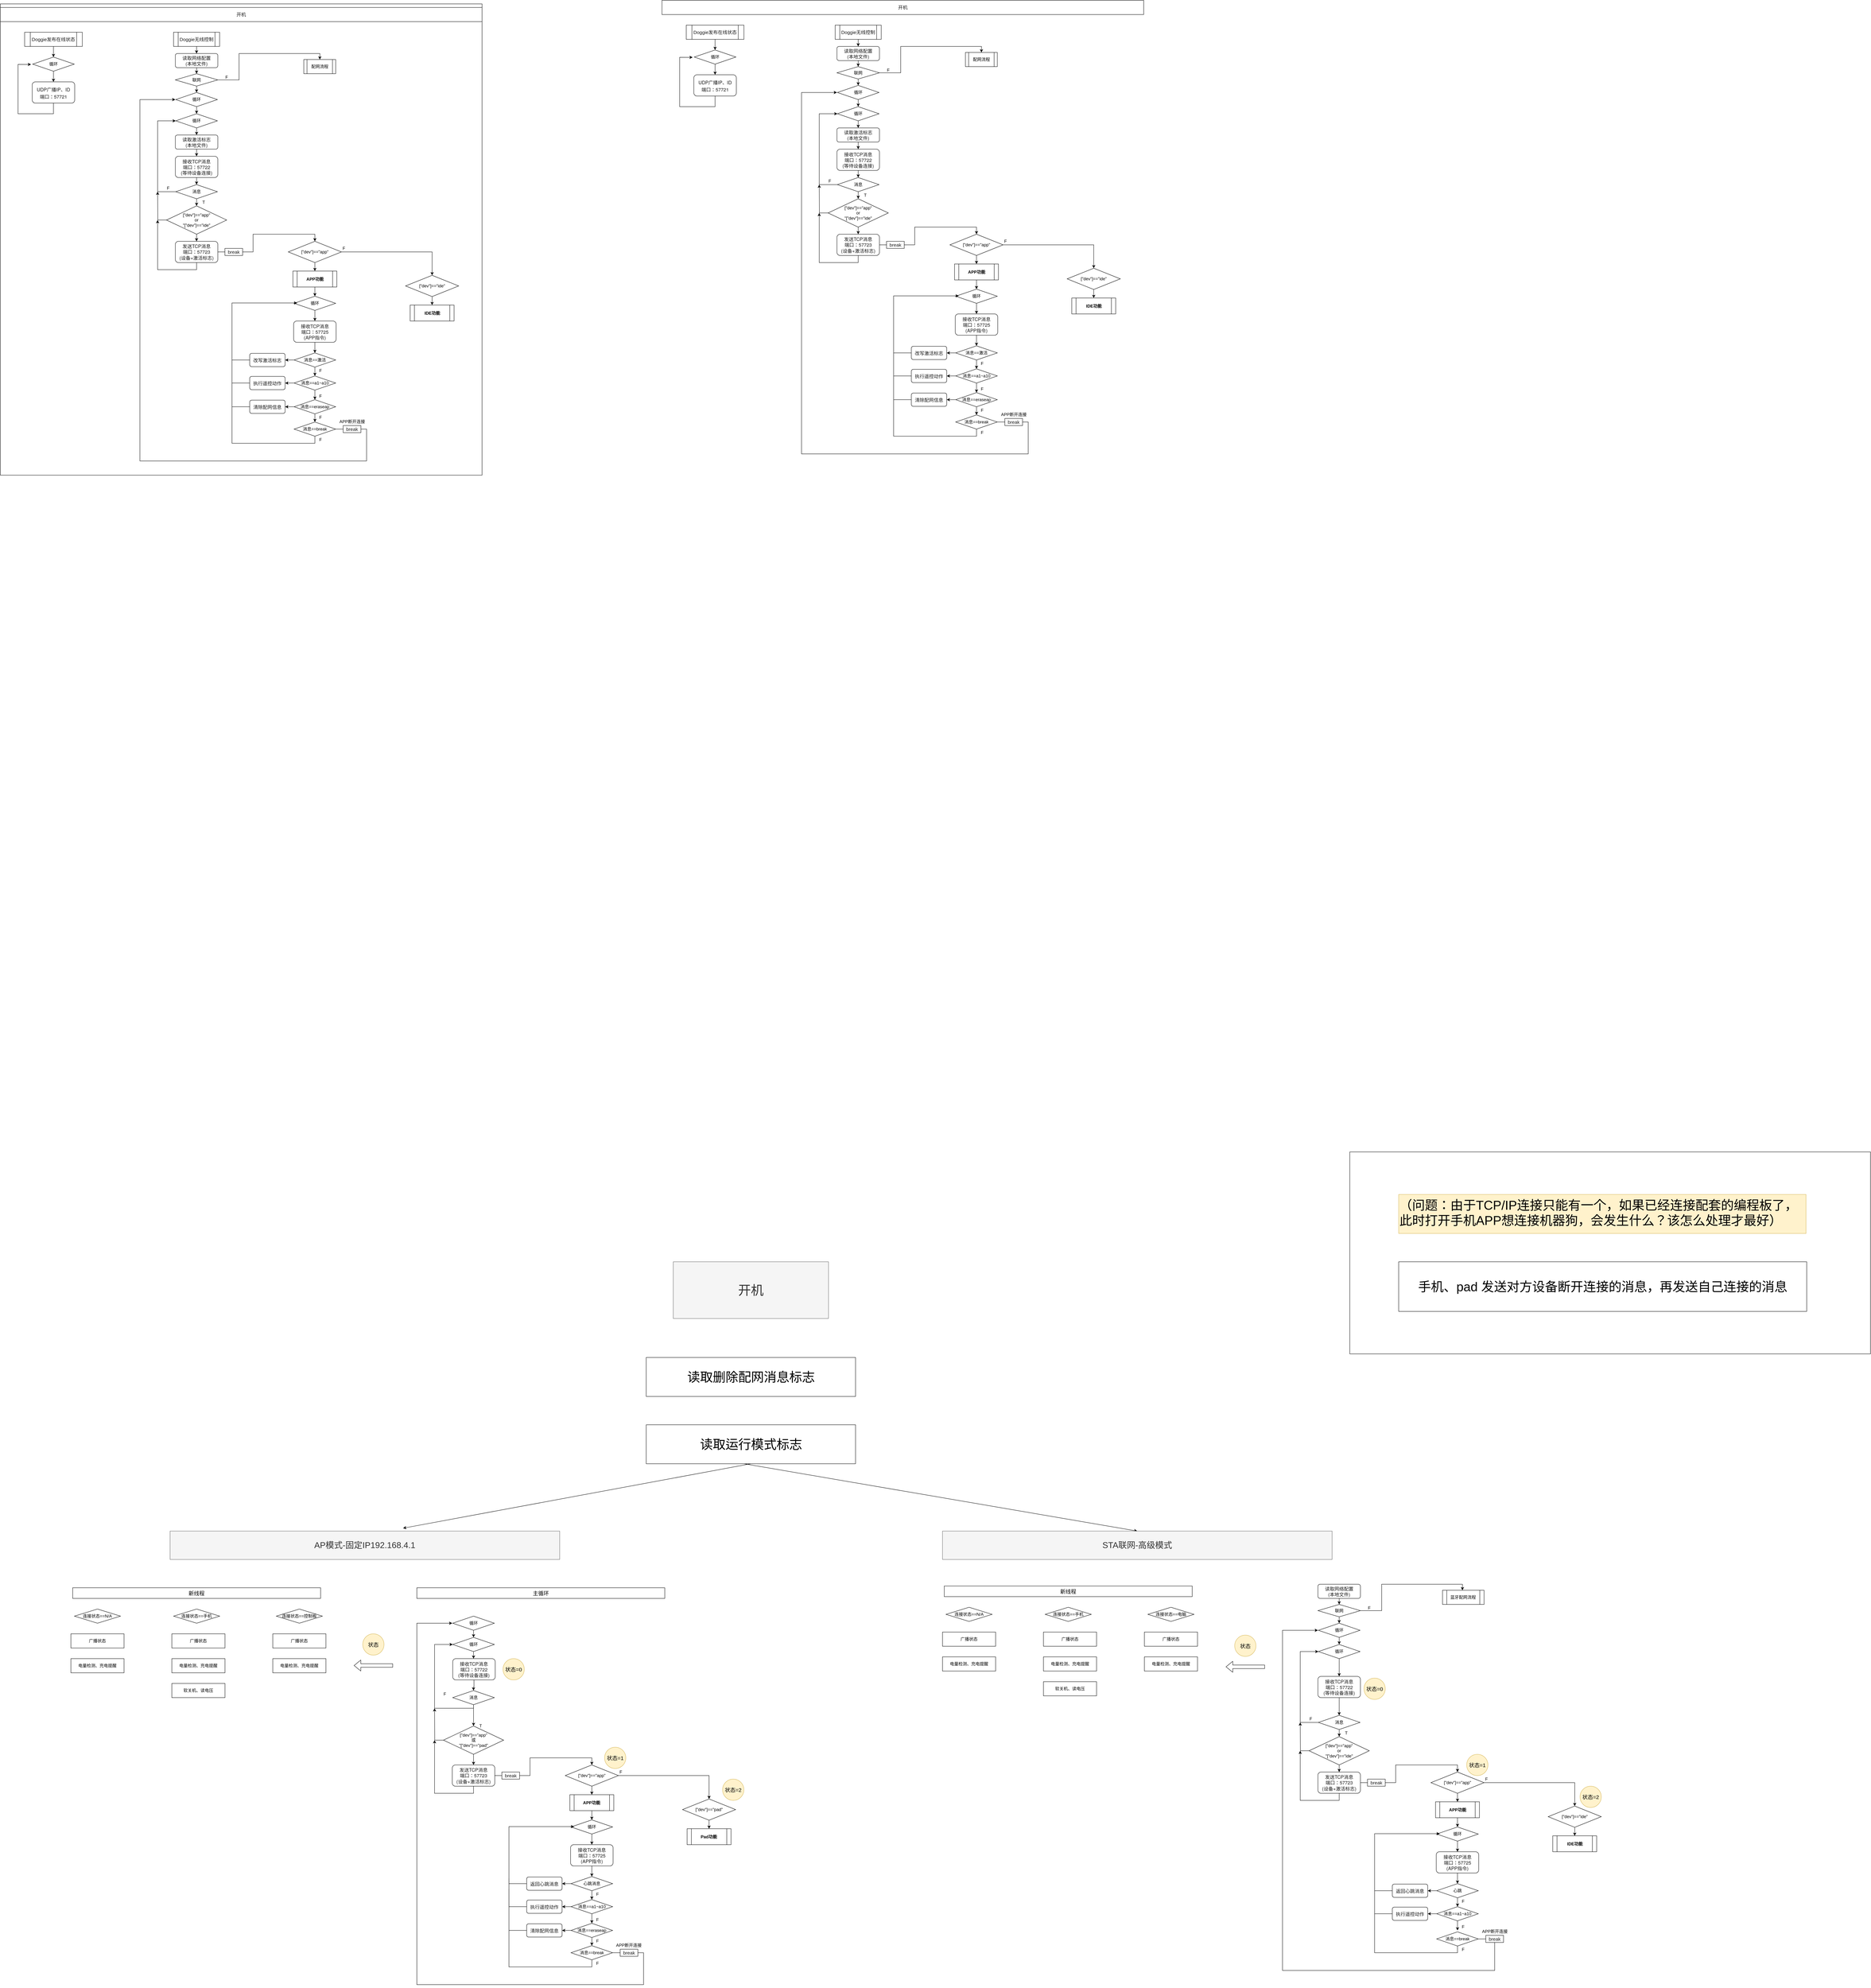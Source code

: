 <mxfile version="14.1.1" type="github">
  <diagram id="SIsZvFy45aXnX-BMXcz8" name="Page-1">
    <mxGraphModel dx="9001" dy="6218" grid="1" gridSize="10" guides="1" tooltips="1" connect="1" arrows="1" fold="1" page="1" pageScale="1" pageWidth="827" pageHeight="1169" math="0" shadow="0">
      <root>
        <mxCell id="0" />
        <mxCell id="1" parent="0" />
        <mxCell id="iOrPhlRol_vt9Mt8lMS5-403" value="" style="rounded=0;whiteSpace=wrap;html=1;strokeWidth=1;fontSize=36;verticalAlign=bottom;" vertex="1" parent="1">
          <mxGeometry x="2650" y="960" width="1470" height="570" as="geometry" />
        </mxCell>
        <mxCell id="pTYEqp93y5SNzYrnJhAv-175" value="" style="rounded=0;whiteSpace=wrap;html=1;fillColor=#ffffff;gradientColor=none;" parent="1" vertex="1">
          <mxGeometry x="-1160" y="-2280" width="1360" height="1330" as="geometry" />
        </mxCell>
        <mxCell id="pTYEqp93y5SNzYrnJhAv-173" style="edgeStyle=orthogonalEdgeStyle;rounded=0;orthogonalLoop=1;jettySize=auto;html=1;startArrow=none;startFill=0;endArrow=classic;endFill=1;entryX=-0.039;entryY=0.521;entryDx=0;entryDy=0;entryPerimeter=0;" parent="1" source="kPTJGmgoszfXjRoP_3Vx-1" target="pTYEqp93y5SNzYrnJhAv-170" edge="1">
          <mxGeometry relative="1" as="geometry">
            <mxPoint x="-1110.06" y="-2140" as="targetPoint" />
            <Array as="points">
              <mxPoint x="-1010.06" y="-1970" />
              <mxPoint x="-1110.06" y="-1970" />
              <mxPoint x="-1110.06" y="-2109" />
            </Array>
          </mxGeometry>
        </mxCell>
        <mxCell id="kPTJGmgoszfXjRoP_3Vx-1" value="&lt;p style=&quot;box-sizing: border-box ; margin: 0px ; padding: 0px ; font-family: &amp;#34;helvetica neue&amp;#34; , &amp;#34;helvetica&amp;#34; , &amp;#34;pingfang sc&amp;#34; , &amp;#34;hiragino sans gb&amp;#34; , &amp;#34;microsoft yahei&amp;#34; , &amp;#34;\5 fae8f6f96c59ed1&amp;#34; , &amp;#34;arial&amp;#34; , sans-serif ; font-size: 16px ; line-height: 1.2&quot;&gt;&lt;span style=&quot;box-sizing: border-box ; color: rgb(25 , 25 , 25) ; font-size: 10pt&quot;&gt;UDP广播IP、ID&lt;/span&gt;&lt;/p&gt;&lt;p style=&quot;box-sizing: border-box ; margin: 0px ; padding: 0px ; font-family: &amp;#34;helvetica neue&amp;#34; , &amp;#34;helvetica&amp;#34; , &amp;#34;pingfang sc&amp;#34; , &amp;#34;hiragino sans gb&amp;#34; , &amp;#34;microsoft yahei&amp;#34; , &amp;#34;\5 fae8f6f96c59ed1&amp;#34; , &amp;#34;arial&amp;#34; , sans-serif ; font-size: 16px ; line-height: 1.2&quot;&gt;&lt;span style=&quot;box-sizing: border-box ; color: rgb(25 , 25 , 25) ; font-size: 10pt&quot;&gt;端口：57721&lt;/span&gt;&lt;/p&gt;" style="rounded=1;whiteSpace=wrap;html=1;" parent="1" vertex="1">
          <mxGeometry x="-1070.06" y="-2060" width="120" height="60" as="geometry" />
        </mxCell>
        <mxCell id="pTYEqp93y5SNzYrnJhAv-171" style="edgeStyle=orthogonalEdgeStyle;rounded=0;orthogonalLoop=1;jettySize=auto;html=1;entryX=0.5;entryY=0;entryDx=0;entryDy=0;startArrow=none;startFill=0;endArrow=classic;endFill=1;" parent="1" target="pTYEqp93y5SNzYrnJhAv-170" edge="1">
          <mxGeometry relative="1" as="geometry">
            <mxPoint x="-1010.1" y="-2160" as="sourcePoint" />
          </mxGeometry>
        </mxCell>
        <mxCell id="pTYEqp93y5SNzYrnJhAv-2" value="&lt;span style=&quot;color: rgb(25 , 25 , 25) ; font-size: 13.333px&quot;&gt;开机&lt;/span&gt;" style="rounded=0;whiteSpace=wrap;html=1;fillColor=#ffffff;gradientColor=none;" parent="1" vertex="1">
          <mxGeometry x="-1160" y="-2270" width="1360" height="40" as="geometry" />
        </mxCell>
        <mxCell id="pTYEqp93y5SNzYrnJhAv-177" style="edgeStyle=orthogonalEdgeStyle;rounded=0;orthogonalLoop=1;jettySize=auto;html=1;entryX=0.5;entryY=0;entryDx=0;entryDy=0;startArrow=none;startFill=0;endArrow=classic;endFill=1;" parent="1" source="pTYEqp93y5SNzYrnJhAv-3" target="pTYEqp93y5SNzYrnJhAv-5" edge="1">
          <mxGeometry relative="1" as="geometry" />
        </mxCell>
        <mxCell id="pTYEqp93y5SNzYrnJhAv-3" value="&lt;p style=&quot;box-sizing: border-box ; margin: 0px ; padding: 0px ; font-family: &amp;#34;helvetica neue&amp;#34; , &amp;#34;helvetica&amp;#34; , &amp;#34;pingfang sc&amp;#34; , &amp;#34;hiragino sans gb&amp;#34; , &amp;#34;microsoft yahei&amp;#34; , &amp;#34;\5 fae8f6f96c59ed1&amp;#34; , &amp;#34;arial&amp;#34; , sans-serif ; line-height: 1.2&quot;&gt;&lt;font color=&quot;#191919&quot;&gt;&lt;span style=&quot;font-size: 13.333px&quot;&gt;读取网络配置&lt;/span&gt;&lt;/font&gt;&lt;/p&gt;&lt;p style=&quot;box-sizing: border-box ; margin: 0px ; padding: 0px ; font-family: &amp;#34;helvetica neue&amp;#34; , &amp;#34;helvetica&amp;#34; , &amp;#34;pingfang sc&amp;#34; , &amp;#34;hiragino sans gb&amp;#34; , &amp;#34;microsoft yahei&amp;#34; , &amp;#34;\5 fae8f6f96c59ed1&amp;#34; , &amp;#34;arial&amp;#34; , sans-serif ; line-height: 1.2&quot;&gt;&lt;font color=&quot;#191919&quot;&gt;&lt;span style=&quot;font-size: 13.333px&quot;&gt;(本地文件)&lt;/span&gt;&lt;/font&gt;&lt;/p&gt;" style="rounded=1;whiteSpace=wrap;html=1;" parent="1" vertex="1">
          <mxGeometry x="-666" y="-2140" width="120" height="40" as="geometry" />
        </mxCell>
        <mxCell id="pTYEqp93y5SNzYrnJhAv-71" style="edgeStyle=orthogonalEdgeStyle;rounded=0;orthogonalLoop=1;jettySize=auto;html=1;entryX=0.5;entryY=0;entryDx=0;entryDy=0;startArrow=none;startFill=0;endArrow=classic;endFill=1;" parent="1" source="pTYEqp93y5SNzYrnJhAv-5" target="pTYEqp93y5SNzYrnJhAv-69" edge="1">
          <mxGeometry relative="1" as="geometry" />
        </mxCell>
        <mxCell id="pTYEqp93y5SNzYrnJhAv-179" style="edgeStyle=orthogonalEdgeStyle;rounded=0;orthogonalLoop=1;jettySize=auto;html=1;startArrow=none;startFill=0;endArrow=classic;endFill=1;" parent="1" source="pTYEqp93y5SNzYrnJhAv-5" target="pTYEqp93y5SNzYrnJhAv-8" edge="1">
          <mxGeometry relative="1" as="geometry">
            <Array as="points">
              <mxPoint x="-486" y="-2065" />
              <mxPoint x="-486" y="-2140" />
              <mxPoint x="-258" y="-2140" />
            </Array>
          </mxGeometry>
        </mxCell>
        <mxCell id="pTYEqp93y5SNzYrnJhAv-5" value="联网" style="rhombus;whiteSpace=wrap;html=1;" parent="1" vertex="1">
          <mxGeometry x="-666" y="-2083" width="120" height="35" as="geometry" />
        </mxCell>
        <mxCell id="pTYEqp93y5SNzYrnJhAv-8" value="配网流程" style="shape=process;whiteSpace=wrap;html=1;backgroundOutline=1;" parent="1" vertex="1">
          <mxGeometry x="-303.25" y="-2123" width="90" height="40" as="geometry" />
        </mxCell>
        <mxCell id="pTYEqp93y5SNzYrnJhAv-94" style="edgeStyle=orthogonalEdgeStyle;rounded=0;orthogonalLoop=1;jettySize=auto;html=1;entryX=0.5;entryY=0;entryDx=0;entryDy=0;startArrow=none;startFill=0;endArrow=classic;endFill=1;" parent="1" source="pTYEqp93y5SNzYrnJhAv-88" target="pTYEqp93y5SNzYrnJhAv-90" edge="1">
          <mxGeometry relative="1" as="geometry">
            <mxPoint x="-605.966" y="-1790" as="sourcePoint" />
          </mxGeometry>
        </mxCell>
        <mxCell id="pTYEqp93y5SNzYrnJhAv-87" style="edgeStyle=orthogonalEdgeStyle;rounded=0;orthogonalLoop=1;jettySize=auto;html=1;entryX=0.5;entryY=0;entryDx=0;entryDy=0;startArrow=none;startFill=0;endArrow=classic;endFill=1;" parent="1" source="pTYEqp93y5SNzYrnJhAv-69" target="pTYEqp93y5SNzYrnJhAv-86" edge="1">
          <mxGeometry relative="1" as="geometry" />
        </mxCell>
        <mxCell id="pTYEqp93y5SNzYrnJhAv-69" value="循环" style="rhombus;whiteSpace=wrap;html=1;" parent="1" vertex="1">
          <mxGeometry x="-664.75" y="-2030" width="117.5" height="40" as="geometry" />
        </mxCell>
        <mxCell id="pTYEqp93y5SNzYrnJhAv-83" style="edgeStyle=orthogonalEdgeStyle;rounded=0;orthogonalLoop=1;jettySize=auto;html=1;entryX=0.5;entryY=0;entryDx=0;entryDy=0;startArrow=none;startFill=0;endArrow=classic;endFill=1;" parent="1" source="pTYEqp93y5SNzYrnJhAv-80" target="pTYEqp93y5SNzYrnJhAv-82" edge="1">
          <mxGeometry relative="1" as="geometry" />
        </mxCell>
        <mxCell id="pTYEqp93y5SNzYrnJhAv-101" style="edgeStyle=orthogonalEdgeStyle;rounded=0;orthogonalLoop=1;jettySize=auto;html=1;startArrow=none;startFill=0;endArrow=classic;endFill=1;" parent="1" source="pTYEqp93y5SNzYrnJhAv-80" edge="1">
          <mxGeometry relative="1" as="geometry">
            <mxPoint x="-716" y="-1750" as="targetPoint" />
          </mxGeometry>
        </mxCell>
        <mxCell id="pTYEqp93y5SNzYrnJhAv-80" value="[&quot;dev&quot;]==&quot;app&quot;&lt;br&gt;or&lt;br&gt;&quot;[&quot;dev&quot;]==&quot;ide&quot;" style="rhombus;whiteSpace=wrap;html=1;" parent="1" vertex="1">
          <mxGeometry x="-691" y="-1710" width="170" height="80" as="geometry" />
        </mxCell>
        <mxCell id="pTYEqp93y5SNzYrnJhAv-102" style="edgeStyle=orthogonalEdgeStyle;rounded=0;orthogonalLoop=1;jettySize=auto;html=1;startArrow=none;startFill=0;endArrow=classic;endFill=1;" parent="1" source="pTYEqp93y5SNzYrnJhAv-82" edge="1">
          <mxGeometry relative="1" as="geometry">
            <mxPoint x="-716" y="-1670" as="targetPoint" />
            <Array as="points">
              <mxPoint x="-606" y="-1530" />
              <mxPoint x="-716" y="-1530" />
            </Array>
          </mxGeometry>
        </mxCell>
        <mxCell id="pTYEqp93y5SNzYrnJhAv-127" style="edgeStyle=orthogonalEdgeStyle;rounded=0;orthogonalLoop=1;jettySize=auto;html=1;entryX=0.5;entryY=0;entryDx=0;entryDy=0;startArrow=none;startFill=0;endArrow=classic;endFill=1;" parent="1" source="pTYEqp93y5SNzYrnJhAv-82" target="pTYEqp93y5SNzYrnJhAv-110" edge="1">
          <mxGeometry relative="1" as="geometry" />
        </mxCell>
        <mxCell id="pTYEqp93y5SNzYrnJhAv-82" value="&lt;p style=&quot;box-sizing: border-box ; margin: 0px ; padding: 0px ; font-family: &amp;#34;helvetica neue&amp;#34; , &amp;#34;helvetica&amp;#34; , &amp;#34;pingfang sc&amp;#34; , &amp;#34;hiragino sans gb&amp;#34; , &amp;#34;microsoft yahei&amp;#34; , &amp;#34;\5 fae8f6f96c59ed1&amp;#34; , &amp;#34;arial&amp;#34; , sans-serif ; line-height: 1.2&quot;&gt;&lt;font color=&quot;#191919&quot;&gt;&lt;span style=&quot;font-size: 13.333px&quot;&gt;发送TCP消息&lt;/span&gt;&lt;/font&gt;&lt;/p&gt;&lt;span style=&quot;color: rgb(25 , 25 , 25) ; font-family: &amp;#34;helvetica neue&amp;#34; , &amp;#34;helvetica&amp;#34; , &amp;#34;pingfang sc&amp;#34; , &amp;#34;hiragino sans gb&amp;#34; , &amp;#34;microsoft yahei&amp;#34; , &amp;#34;\5 fae8f6f96c59ed1&amp;#34; , &amp;#34;arial&amp;#34; , sans-serif ; font-size: 13.333px&quot;&gt;端口：&lt;/span&gt;&lt;font color=&quot;#191919&quot; face=&quot;helvetica neue, helvetica, pingfang sc, hiragino sans gb, microsoft yahei, \5 fae8f6f96c59ed1, arial, sans-serif&quot;&gt;&lt;span style=&quot;font-size: 13.333px&quot;&gt;57723&lt;/span&gt;&lt;/font&gt;&lt;p style=&quot;box-sizing: border-box ; margin: 0px ; padding: 0px ; font-family: &amp;#34;helvetica neue&amp;#34; , &amp;#34;helvetica&amp;#34; , &amp;#34;pingfang sc&amp;#34; , &amp;#34;hiragino sans gb&amp;#34; , &amp;#34;microsoft yahei&amp;#34; , &amp;#34;\5 fae8f6f96c59ed1&amp;#34; , &amp;#34;arial&amp;#34; , sans-serif ; line-height: 1.2&quot;&gt;&lt;font color=&quot;#191919&quot;&gt;&lt;span style=&quot;font-size: 13.333px&quot;&gt;(设备+激活标志)&lt;/span&gt;&lt;/font&gt;&lt;font color=&quot;#191919&quot;&gt;&lt;span style=&quot;font-size: 13.333px&quot;&gt;&lt;br&gt;&lt;/span&gt;&lt;/font&gt;&lt;/p&gt;" style="rounded=1;whiteSpace=wrap;html=1;" parent="1" vertex="1">
          <mxGeometry x="-666" y="-1610" width="120" height="60" as="geometry" />
        </mxCell>
        <mxCell id="pTYEqp93y5SNzYrnJhAv-99" style="edgeStyle=orthogonalEdgeStyle;rounded=0;orthogonalLoop=1;jettySize=auto;html=1;entryX=0.5;entryY=0;entryDx=0;entryDy=0;startArrow=none;startFill=0;endArrow=classic;endFill=1;" parent="1" source="pTYEqp93y5SNzYrnJhAv-86" target="pTYEqp93y5SNzYrnJhAv-97" edge="1">
          <mxGeometry relative="1" as="geometry" />
        </mxCell>
        <mxCell id="pTYEqp93y5SNzYrnJhAv-86" value="循环" style="rhombus;whiteSpace=wrap;html=1;" parent="1" vertex="1">
          <mxGeometry x="-664.75" y="-1970" width="117.5" height="40" as="geometry" />
        </mxCell>
        <mxCell id="pTYEqp93y5SNzYrnJhAv-88" value="&lt;p style=&quot;box-sizing: border-box ; margin: 0px ; padding: 0px ; font-family: &amp;#34;helvetica neue&amp;#34; , &amp;#34;helvetica&amp;#34; , &amp;#34;pingfang sc&amp;#34; , &amp;#34;hiragino sans gb&amp;#34; , &amp;#34;microsoft yahei&amp;#34; , &amp;#34;\5 fae8f6f96c59ed1&amp;#34; , &amp;#34;arial&amp;#34; , sans-serif ; line-height: 1.2&quot;&gt;&lt;font color=&quot;#191919&quot;&gt;&lt;span style=&quot;font-size: 13.333px&quot;&gt;接收TCP消息&lt;/span&gt;&lt;/font&gt;&lt;/p&gt;&lt;p style=&quot;box-sizing: border-box ; margin: 0px ; padding: 0px ; font-family: &amp;#34;helvetica neue&amp;#34; , &amp;#34;helvetica&amp;#34; , &amp;#34;pingfang sc&amp;#34; , &amp;#34;hiragino sans gb&amp;#34; , &amp;#34;microsoft yahei&amp;#34; , &amp;#34;\5 fae8f6f96c59ed1&amp;#34; , &amp;#34;arial&amp;#34; , sans-serif ; line-height: 1.2&quot;&gt;&lt;span style=&quot;color: rgb(25 , 25 , 25) ; font-size: 13.333px&quot;&gt;端口：57722&lt;/span&gt;&lt;/p&gt;&lt;p style=&quot;box-sizing: border-box ; margin: 0px ; padding: 0px ; font-family: &amp;#34;helvetica neue&amp;#34; , &amp;#34;helvetica&amp;#34; , &amp;#34;pingfang sc&amp;#34; , &amp;#34;hiragino sans gb&amp;#34; , &amp;#34;microsoft yahei&amp;#34; , &amp;#34;\5 fae8f6f96c59ed1&amp;#34; , &amp;#34;arial&amp;#34; , sans-serif ; line-height: 1.2&quot;&gt;&lt;font color=&quot;#191919&quot;&gt;&lt;span style=&quot;font-size: 13.333px&quot;&gt;(等待设备连接)&lt;/span&gt;&lt;/font&gt;&lt;/p&gt;" style="rounded=1;whiteSpace=wrap;html=1;" parent="1" vertex="1">
          <mxGeometry x="-666" y="-1850" width="120" height="60" as="geometry" />
        </mxCell>
        <mxCell id="pTYEqp93y5SNzYrnJhAv-95" style="edgeStyle=orthogonalEdgeStyle;rounded=0;orthogonalLoop=1;jettySize=auto;html=1;entryX=0.5;entryY=0;entryDx=0;entryDy=0;startArrow=none;startFill=0;endArrow=classic;endFill=1;" parent="1" source="pTYEqp93y5SNzYrnJhAv-90" target="pTYEqp93y5SNzYrnJhAv-80" edge="1">
          <mxGeometry relative="1" as="geometry" />
        </mxCell>
        <mxCell id="pTYEqp93y5SNzYrnJhAv-96" style="edgeStyle=orthogonalEdgeStyle;rounded=0;orthogonalLoop=1;jettySize=auto;html=1;startArrow=none;startFill=0;endArrow=classic;endFill=1;entryX=0;entryY=0.5;entryDx=0;entryDy=0;" parent="1" source="pTYEqp93y5SNzYrnJhAv-90" target="pTYEqp93y5SNzYrnJhAv-86" edge="1">
          <mxGeometry relative="1" as="geometry">
            <mxPoint x="-686" y="-1950" as="targetPoint" />
            <Array as="points">
              <mxPoint x="-716" y="-1750" />
              <mxPoint x="-716" y="-1950" />
            </Array>
          </mxGeometry>
        </mxCell>
        <mxCell id="pTYEqp93y5SNzYrnJhAv-90" value="消息" style="rhombus;whiteSpace=wrap;html=1;" parent="1" vertex="1">
          <mxGeometry x="-664.75" y="-1770" width="117.5" height="40" as="geometry" />
        </mxCell>
        <mxCell id="pTYEqp93y5SNzYrnJhAv-100" style="edgeStyle=orthogonalEdgeStyle;rounded=0;orthogonalLoop=1;jettySize=auto;html=1;entryX=0.5;entryY=0;entryDx=0;entryDy=0;startArrow=none;startFill=0;endArrow=classic;endFill=1;" parent="1" source="pTYEqp93y5SNzYrnJhAv-97" target="pTYEqp93y5SNzYrnJhAv-88" edge="1">
          <mxGeometry relative="1" as="geometry" />
        </mxCell>
        <mxCell id="pTYEqp93y5SNzYrnJhAv-97" value="&lt;p style=&quot;box-sizing: border-box ; margin: 0px ; padding: 0px ; font-family: &amp;#34;helvetica neue&amp;#34; , &amp;#34;helvetica&amp;#34; , &amp;#34;pingfang sc&amp;#34; , &amp;#34;hiragino sans gb&amp;#34; , &amp;#34;microsoft yahei&amp;#34; , &amp;#34;\5 fae8f6f96c59ed1&amp;#34; , &amp;#34;arial&amp;#34; , sans-serif ; line-height: 1.2&quot;&gt;&lt;font color=&quot;#191919&quot;&gt;&lt;span style=&quot;font-size: 13.333px&quot;&gt;读取激活标志&lt;/span&gt;&lt;/font&gt;&lt;/p&gt;&lt;p style=&quot;box-sizing: border-box ; margin: 0px ; padding: 0px ; font-family: &amp;#34;helvetica neue&amp;#34; , &amp;#34;helvetica&amp;#34; , &amp;#34;pingfang sc&amp;#34; , &amp;#34;hiragino sans gb&amp;#34; , &amp;#34;microsoft yahei&amp;#34; , &amp;#34;\5 fae8f6f96c59ed1&amp;#34; , &amp;#34;arial&amp;#34; , sans-serif ; line-height: 1.2&quot;&gt;&lt;font color=&quot;#191919&quot;&gt;&lt;span style=&quot;font-size: 13.333px&quot;&gt;(本地文件)&lt;/span&gt;&lt;/font&gt;&lt;/p&gt;" style="rounded=1;whiteSpace=wrap;html=1;" parent="1" vertex="1">
          <mxGeometry x="-666" y="-1910" width="120" height="40" as="geometry" />
        </mxCell>
        <mxCell id="pTYEqp93y5SNzYrnJhAv-108" value="T" style="text;html=1;strokeColor=none;fillColor=none;align=center;verticalAlign=middle;whiteSpace=wrap;rounded=0;" parent="1" vertex="1">
          <mxGeometry x="-606" y="-1730" width="40" height="20" as="geometry" />
        </mxCell>
        <mxCell id="pTYEqp93y5SNzYrnJhAv-109" value="F" style="text;html=1;strokeColor=none;fillColor=none;align=center;verticalAlign=middle;whiteSpace=wrap;rounded=0;" parent="1" vertex="1">
          <mxGeometry x="-706" y="-1770" width="40" height="20" as="geometry" />
        </mxCell>
        <mxCell id="pTYEqp93y5SNzYrnJhAv-114" style="edgeStyle=orthogonalEdgeStyle;rounded=0;orthogonalLoop=1;jettySize=auto;html=1;entryX=0.5;entryY=0;entryDx=0;entryDy=0;startArrow=none;startFill=0;endArrow=classic;endFill=1;" parent="1" source="pTYEqp93y5SNzYrnJhAv-110" target="pTYEqp93y5SNzYrnJhAv-111" edge="1">
          <mxGeometry relative="1" as="geometry">
            <Array as="points">
              <mxPoint x="59" y="-1580" />
            </Array>
          </mxGeometry>
        </mxCell>
        <mxCell id="pTYEqp93y5SNzYrnJhAv-116" style="edgeStyle=orthogonalEdgeStyle;rounded=0;orthogonalLoop=1;jettySize=auto;html=1;startArrow=none;startFill=0;endArrow=classic;endFill=1;entryX=0.5;entryY=0;entryDx=0;entryDy=0;" parent="1" source="pTYEqp93y5SNzYrnJhAv-110" target="pTYEqp93y5SNzYrnJhAv-115" edge="1">
          <mxGeometry relative="1" as="geometry">
            <mxPoint x="-272" y="-1525" as="targetPoint" />
          </mxGeometry>
        </mxCell>
        <mxCell id="pTYEqp93y5SNzYrnJhAv-110" value="[&quot;dev&quot;]==&quot;app&quot;" style="rhombus;whiteSpace=wrap;html=1;" parent="1" vertex="1">
          <mxGeometry x="-347" y="-1610" width="150" height="60" as="geometry" />
        </mxCell>
        <mxCell id="pTYEqp93y5SNzYrnJhAv-163" style="edgeStyle=orthogonalEdgeStyle;rounded=0;orthogonalLoop=1;jettySize=auto;html=1;startArrow=none;startFill=0;endArrow=classic;endFill=1;" parent="1" source="pTYEqp93y5SNzYrnJhAv-111" target="pTYEqp93y5SNzYrnJhAv-160" edge="1">
          <mxGeometry relative="1" as="geometry" />
        </mxCell>
        <mxCell id="pTYEqp93y5SNzYrnJhAv-111" value="[&quot;dev&quot;]==&quot;ide&quot;" style="rhombus;whiteSpace=wrap;html=1;" parent="1" vertex="1">
          <mxGeometry x="-16" y="-1514" width="150" height="60" as="geometry" />
        </mxCell>
        <mxCell id="pTYEqp93y5SNzYrnJhAv-117" style="edgeStyle=orthogonalEdgeStyle;rounded=0;orthogonalLoop=1;jettySize=auto;html=1;startArrow=none;startFill=0;endArrow=classic;endFill=1;" parent="1" source="pTYEqp93y5SNzYrnJhAv-115" edge="1">
          <mxGeometry relative="1" as="geometry">
            <mxPoint x="-272" y="-1455" as="targetPoint" />
          </mxGeometry>
        </mxCell>
        <mxCell id="pTYEqp93y5SNzYrnJhAv-115" value="APP功能" style="shape=process;whiteSpace=wrap;html=1;backgroundOutline=1;fontStyle=1" parent="1" vertex="1">
          <mxGeometry x="-334" y="-1526" width="124" height="45" as="geometry" />
        </mxCell>
        <mxCell id="pTYEqp93y5SNzYrnJhAv-120" style="edgeStyle=orthogonalEdgeStyle;rounded=0;orthogonalLoop=1;jettySize=auto;html=1;entryX=0.5;entryY=0;entryDx=0;entryDy=0;startArrow=none;startFill=0;endArrow=classic;endFill=1;" parent="1" source="pTYEqp93y5SNzYrnJhAv-118" target="pTYEqp93y5SNzYrnJhAv-119" edge="1">
          <mxGeometry relative="1" as="geometry" />
        </mxCell>
        <mxCell id="pTYEqp93y5SNzYrnJhAv-118" value="循环" style="rhombus;whiteSpace=wrap;html=1;" parent="1" vertex="1">
          <mxGeometry x="-330.75" y="-1455" width="117.5" height="40" as="geometry" />
        </mxCell>
        <mxCell id="pTYEqp93y5SNzYrnJhAv-122" style="edgeStyle=orthogonalEdgeStyle;rounded=0;orthogonalLoop=1;jettySize=auto;html=1;entryX=0.5;entryY=0;entryDx=0;entryDy=0;startArrow=none;startFill=0;endArrow=classic;endFill=1;" parent="1" source="pTYEqp93y5SNzYrnJhAv-119" target="pTYEqp93y5SNzYrnJhAv-121" edge="1">
          <mxGeometry relative="1" as="geometry" />
        </mxCell>
        <mxCell id="pTYEqp93y5SNzYrnJhAv-119" value="&lt;p style=&quot;box-sizing: border-box ; margin: 0px ; padding: 0px ; font-family: &amp;#34;helvetica neue&amp;#34; , &amp;#34;helvetica&amp;#34; , &amp;#34;pingfang sc&amp;#34; , &amp;#34;hiragino sans gb&amp;#34; , &amp;#34;microsoft yahei&amp;#34; , &amp;#34;\5 fae8f6f96c59ed1&amp;#34; , &amp;#34;arial&amp;#34; , sans-serif ; line-height: 1.2&quot;&gt;&lt;font color=&quot;#191919&quot;&gt;&lt;span style=&quot;font-size: 13.333px&quot;&gt;接收TCP消息&lt;/span&gt;&lt;/font&gt;&lt;/p&gt;&lt;p style=&quot;box-sizing: border-box ; margin: 0px ; padding: 0px ; font-family: &amp;#34;helvetica neue&amp;#34; , &amp;#34;helvetica&amp;#34; , &amp;#34;pingfang sc&amp;#34; , &amp;#34;hiragino sans gb&amp;#34; , &amp;#34;microsoft yahei&amp;#34; , &amp;#34;\5 fae8f6f96c59ed1&amp;#34; , &amp;#34;arial&amp;#34; , sans-serif ; line-height: 1.2&quot;&gt;&lt;span style=&quot;color: rgb(25 , 25 , 25) ; font-size: 13.333px&quot;&gt;端口：57725&lt;/span&gt;&lt;/p&gt;&lt;p style=&quot;box-sizing: border-box ; margin: 0px ; padding: 0px ; font-family: &amp;#34;helvetica neue&amp;#34; , &amp;#34;helvetica&amp;#34; , &amp;#34;pingfang sc&amp;#34; , &amp;#34;hiragino sans gb&amp;#34; , &amp;#34;microsoft yahei&amp;#34; , &amp;#34;\5 fae8f6f96c59ed1&amp;#34; , &amp;#34;arial&amp;#34; , sans-serif ; line-height: 1.2&quot;&gt;&lt;font color=&quot;#191919&quot;&gt;&lt;span style=&quot;font-size: 13.333px&quot;&gt;(APP指令)&lt;/span&gt;&lt;/font&gt;&lt;/p&gt;" style="rounded=1;whiteSpace=wrap;html=1;" parent="1" vertex="1">
          <mxGeometry x="-332" y="-1385" width="120" height="60" as="geometry" />
        </mxCell>
        <mxCell id="pTYEqp93y5SNzYrnJhAv-124" style="edgeStyle=orthogonalEdgeStyle;rounded=0;orthogonalLoop=1;jettySize=auto;html=1;startArrow=none;startFill=0;endArrow=classic;endFill=1;" parent="1" source="pTYEqp93y5SNzYrnJhAv-121" target="pTYEqp93y5SNzYrnJhAv-123" edge="1">
          <mxGeometry relative="1" as="geometry" />
        </mxCell>
        <mxCell id="pTYEqp93y5SNzYrnJhAv-138" style="edgeStyle=orthogonalEdgeStyle;rounded=0;orthogonalLoop=1;jettySize=auto;html=1;entryX=0.5;entryY=0;entryDx=0;entryDy=0;startArrow=none;startFill=0;endArrow=classic;endFill=1;" parent="1" source="pTYEqp93y5SNzYrnJhAv-121" target="pTYEqp93y5SNzYrnJhAv-133" edge="1">
          <mxGeometry relative="1" as="geometry" />
        </mxCell>
        <mxCell id="pTYEqp93y5SNzYrnJhAv-121" value="消息==激活" style="rhombus;whiteSpace=wrap;html=1;" parent="1" vertex="1">
          <mxGeometry x="-330.75" y="-1295" width="117.5" height="40" as="geometry" />
        </mxCell>
        <mxCell id="pTYEqp93y5SNzYrnJhAv-131" style="edgeStyle=orthogonalEdgeStyle;rounded=0;orthogonalLoop=1;jettySize=auto;html=1;startArrow=none;startFill=0;endArrow=classic;endFill=1;entryX=0.074;entryY=0.475;entryDx=0;entryDy=0;entryPerimeter=0;" parent="1" source="pTYEqp93y5SNzYrnJhAv-123" target="pTYEqp93y5SNzYrnJhAv-118" edge="1">
          <mxGeometry relative="1" as="geometry">
            <mxPoint x="-426" y="-1430" as="targetPoint" />
            <Array as="points">
              <mxPoint x="-506" y="-1275" />
              <mxPoint x="-506" y="-1436" />
            </Array>
          </mxGeometry>
        </mxCell>
        <mxCell id="pTYEqp93y5SNzYrnJhAv-123" value="&lt;p style=&quot;box-sizing: border-box ; margin: 0px ; padding: 0px ; font-family: &amp;#34;helvetica neue&amp;#34; , &amp;#34;helvetica&amp;#34; , &amp;#34;pingfang sc&amp;#34; , &amp;#34;hiragino sans gb&amp;#34; , &amp;#34;microsoft yahei&amp;#34; , &amp;#34;\5 fae8f6f96c59ed1&amp;#34; , &amp;#34;arial&amp;#34; , sans-serif ; line-height: 1.2&quot;&gt;&lt;font color=&quot;#191919&quot;&gt;&lt;span style=&quot;font-size: 13.333px&quot;&gt;改写激活标志&lt;/span&gt;&lt;/font&gt;&lt;/p&gt;" style="rounded=1;whiteSpace=wrap;html=1;" parent="1" vertex="1">
          <mxGeometry x="-456" y="-1293.75" width="100" height="37.5" as="geometry" />
        </mxCell>
        <mxCell id="pTYEqp93y5SNzYrnJhAv-41" value="&lt;span style=&quot;color: rgb(25 , 25 , 25) ; font-size: 13.333px&quot;&gt;break&lt;/span&gt;" style="rounded=0;whiteSpace=wrap;html=1;fillColor=#ffffff;gradientColor=none;" parent="1" vertex="1">
          <mxGeometry x="-526" y="-1590" width="50" height="20" as="geometry" />
        </mxCell>
        <mxCell id="pTYEqp93y5SNzYrnJhAv-136" style="edgeStyle=orthogonalEdgeStyle;rounded=0;orthogonalLoop=1;jettySize=auto;html=1;startArrow=none;startFill=0;endArrow=classic;endFill=1;" parent="1" source="pTYEqp93y5SNzYrnJhAv-133" target="pTYEqp93y5SNzYrnJhAv-135" edge="1">
          <mxGeometry relative="1" as="geometry" />
        </mxCell>
        <mxCell id="pTYEqp93y5SNzYrnJhAv-142" style="edgeStyle=orthogonalEdgeStyle;rounded=0;orthogonalLoop=1;jettySize=auto;html=1;entryX=0.5;entryY=0;entryDx=0;entryDy=0;startArrow=none;startFill=0;endArrow=classic;endFill=1;" parent="1" source="pTYEqp93y5SNzYrnJhAv-133" target="pTYEqp93y5SNzYrnJhAv-140" edge="1">
          <mxGeometry relative="1" as="geometry" />
        </mxCell>
        <mxCell id="pTYEqp93y5SNzYrnJhAv-133" value="消息==a1~a10" style="rhombus;whiteSpace=wrap;html=1;" parent="1" vertex="1">
          <mxGeometry x="-330.75" y="-1230" width="117.5" height="40" as="geometry" />
        </mxCell>
        <mxCell id="pTYEqp93y5SNzYrnJhAv-139" style="edgeStyle=orthogonalEdgeStyle;rounded=0;orthogonalLoop=1;jettySize=auto;html=1;startArrow=none;startFill=0;endArrow=none;endFill=0;" parent="1" source="pTYEqp93y5SNzYrnJhAv-135" edge="1">
          <mxGeometry relative="1" as="geometry">
            <mxPoint x="-506" y="-1290" as="targetPoint" />
            <Array as="points">
              <mxPoint x="-506" y="-1210" />
              <mxPoint x="-506" y="-1280" />
            </Array>
          </mxGeometry>
        </mxCell>
        <mxCell id="pTYEqp93y5SNzYrnJhAv-135" value="&lt;p style=&quot;box-sizing: border-box ; margin: 0px ; padding: 0px ; font-family: &amp;#34;helvetica neue&amp;#34; , &amp;#34;helvetica&amp;#34; , &amp;#34;pingfang sc&amp;#34; , &amp;#34;hiragino sans gb&amp;#34; , &amp;#34;microsoft yahei&amp;#34; , &amp;#34;\5 fae8f6f96c59ed1&amp;#34; , &amp;#34;arial&amp;#34; , sans-serif ; line-height: 1.2&quot;&gt;&lt;font color=&quot;#191919&quot;&gt;&lt;span style=&quot;font-size: 13.333px&quot;&gt;执行遥控动作&lt;/span&gt;&lt;/font&gt;&lt;/p&gt;" style="rounded=1;whiteSpace=wrap;html=1;" parent="1" vertex="1">
          <mxGeometry x="-456" y="-1228.75" width="100" height="37.5" as="geometry" />
        </mxCell>
        <mxCell id="pTYEqp93y5SNzYrnJhAv-144" style="edgeStyle=orthogonalEdgeStyle;rounded=0;orthogonalLoop=1;jettySize=auto;html=1;entryX=0.5;entryY=0;entryDx=0;entryDy=0;startArrow=none;startFill=0;endArrow=classic;endFill=1;" parent="1" source="pTYEqp93y5SNzYrnJhAv-140" target="pTYEqp93y5SNzYrnJhAv-141" edge="1">
          <mxGeometry relative="1" as="geometry" />
        </mxCell>
        <mxCell id="pTYEqp93y5SNzYrnJhAv-152" style="edgeStyle=orthogonalEdgeStyle;rounded=0;orthogonalLoop=1;jettySize=auto;html=1;entryX=1;entryY=0.5;entryDx=0;entryDy=0;startArrow=none;startFill=0;endArrow=classic;endFill=1;" parent="1" source="pTYEqp93y5SNzYrnJhAv-140" target="pTYEqp93y5SNzYrnJhAv-151" edge="1">
          <mxGeometry relative="1" as="geometry" />
        </mxCell>
        <mxCell id="pTYEqp93y5SNzYrnJhAv-140" value="消息==eraseap" style="rhombus;whiteSpace=wrap;html=1;" parent="1" vertex="1">
          <mxGeometry x="-330.75" y="-1163" width="117.5" height="40" as="geometry" />
        </mxCell>
        <mxCell id="pTYEqp93y5SNzYrnJhAv-145" style="edgeStyle=orthogonalEdgeStyle;rounded=0;orthogonalLoop=1;jettySize=auto;html=1;startArrow=none;startFill=0;endArrow=none;endFill=0;" parent="1" source="pTYEqp93y5SNzYrnJhAv-141" edge="1">
          <mxGeometry relative="1" as="geometry">
            <mxPoint x="-506" y="-1260" as="targetPoint" />
            <Array as="points">
              <mxPoint x="-272" y="-1040" />
              <mxPoint x="-506" y="-1040" />
              <mxPoint x="-506" y="-1210" />
            </Array>
          </mxGeometry>
        </mxCell>
        <mxCell id="pTYEqp93y5SNzYrnJhAv-156" style="edgeStyle=orthogonalEdgeStyle;rounded=0;orthogonalLoop=1;jettySize=auto;html=1;startArrow=none;startFill=0;endArrow=classic;endFill=1;" parent="1" source="pTYEqp93y5SNzYrnJhAv-157" edge="1">
          <mxGeometry relative="1" as="geometry">
            <mxPoint x="-666" y="-2010" as="targetPoint" />
            <Array as="points">
              <mxPoint x="-126" y="-1080" />
              <mxPoint x="-126" y="-990" />
              <mxPoint x="-766" y="-990" />
              <mxPoint x="-766" y="-2010" />
            </Array>
          </mxGeometry>
        </mxCell>
        <mxCell id="pTYEqp93y5SNzYrnJhAv-141" value="消息==break" style="rhombus;whiteSpace=wrap;html=1;" parent="1" vertex="1">
          <mxGeometry x="-330.75" y="-1100" width="117.5" height="40" as="geometry" />
        </mxCell>
        <mxCell id="pTYEqp93y5SNzYrnJhAv-147" value="F" style="text;html=1;strokeColor=none;fillColor=none;align=center;verticalAlign=middle;whiteSpace=wrap;rounded=0;" parent="1" vertex="1">
          <mxGeometry x="-276" y="-1255" width="40" height="20" as="geometry" />
        </mxCell>
        <mxCell id="pTYEqp93y5SNzYrnJhAv-148" value="F" style="text;html=1;strokeColor=none;fillColor=none;align=center;verticalAlign=middle;whiteSpace=wrap;rounded=0;" parent="1" vertex="1">
          <mxGeometry x="-276" y="-1183" width="40" height="20" as="geometry" />
        </mxCell>
        <mxCell id="pTYEqp93y5SNzYrnJhAv-149" value="F" style="text;html=1;strokeColor=none;fillColor=none;align=center;verticalAlign=middle;whiteSpace=wrap;rounded=0;" parent="1" vertex="1">
          <mxGeometry x="-276" y="-1123" width="40" height="20" as="geometry" />
        </mxCell>
        <mxCell id="pTYEqp93y5SNzYrnJhAv-150" value="F" style="text;html=1;strokeColor=none;fillColor=none;align=center;verticalAlign=middle;whiteSpace=wrap;rounded=0;" parent="1" vertex="1">
          <mxGeometry x="-276" y="-1060" width="40" height="20" as="geometry" />
        </mxCell>
        <mxCell id="pTYEqp93y5SNzYrnJhAv-154" style="edgeStyle=orthogonalEdgeStyle;rounded=0;orthogonalLoop=1;jettySize=auto;html=1;startArrow=none;startFill=0;endArrow=none;endFill=0;" parent="1" source="pTYEqp93y5SNzYrnJhAv-151" edge="1">
          <mxGeometry relative="1" as="geometry">
            <mxPoint x="-506" y="-1143" as="targetPoint" />
            <Array as="points">
              <mxPoint x="-461" y="-1143" />
            </Array>
          </mxGeometry>
        </mxCell>
        <mxCell id="pTYEqp93y5SNzYrnJhAv-151" value="&lt;p style=&quot;box-sizing: border-box ; margin: 0px ; padding: 0px ; font-family: &amp;#34;helvetica neue&amp;#34; , &amp;#34;helvetica&amp;#34; , &amp;#34;pingfang sc&amp;#34; , &amp;#34;hiragino sans gb&amp;#34; , &amp;#34;microsoft yahei&amp;#34; , &amp;#34;\5 fae8f6f96c59ed1&amp;#34; , &amp;#34;arial&amp;#34; , sans-serif ; line-height: 1.2&quot;&gt;&lt;font color=&quot;#191919&quot;&gt;&lt;span style=&quot;font-size: 13.333px&quot;&gt;清除配网信息&lt;/span&gt;&lt;/font&gt;&lt;/p&gt;" style="rounded=1;whiteSpace=wrap;html=1;" parent="1" vertex="1">
          <mxGeometry x="-456" y="-1161.75" width="100" height="37.5" as="geometry" />
        </mxCell>
        <mxCell id="pTYEqp93y5SNzYrnJhAv-157" value="&lt;span style=&quot;color: rgb(25 , 25 , 25) ; font-size: 13.333px&quot;&gt;break&lt;/span&gt;" style="rounded=0;whiteSpace=wrap;html=1;fillColor=#ffffff;gradientColor=none;" parent="1" vertex="1">
          <mxGeometry x="-192" y="-1090" width="50" height="20" as="geometry" />
        </mxCell>
        <mxCell id="pTYEqp93y5SNzYrnJhAv-158" style="edgeStyle=orthogonalEdgeStyle;rounded=0;orthogonalLoop=1;jettySize=auto;html=1;startArrow=none;startFill=0;endArrow=none;endFill=0;" parent="1" source="pTYEqp93y5SNzYrnJhAv-141" target="pTYEqp93y5SNzYrnJhAv-157" edge="1">
          <mxGeometry relative="1" as="geometry">
            <mxPoint x="-746" y="-990" as="targetPoint" />
            <mxPoint x="-213.25" y="-1080.0" as="sourcePoint" />
            <Array as="points" />
          </mxGeometry>
        </mxCell>
        <mxCell id="pTYEqp93y5SNzYrnJhAv-159" value="APP断开连接" style="text;html=1;strokeColor=none;fillColor=none;align=center;verticalAlign=middle;whiteSpace=wrap;rounded=0;" parent="1" vertex="1">
          <mxGeometry x="-207.5" y="-1111" width="81" height="20" as="geometry" />
        </mxCell>
        <mxCell id="pTYEqp93y5SNzYrnJhAv-160" value="IDE功能" style="shape=process;whiteSpace=wrap;html=1;backgroundOutline=1;fontStyle=1" parent="1" vertex="1">
          <mxGeometry x="-3" y="-1430" width="124" height="45" as="geometry" />
        </mxCell>
        <mxCell id="pTYEqp93y5SNzYrnJhAv-165" value="F" style="text;html=1;strokeColor=none;fillColor=none;align=center;verticalAlign=middle;whiteSpace=wrap;rounded=0;" parent="1" vertex="1">
          <mxGeometry x="-210" y="-1600" width="40" height="20" as="geometry" />
        </mxCell>
        <mxCell id="pTYEqp93y5SNzYrnJhAv-172" style="edgeStyle=orthogonalEdgeStyle;rounded=0;orthogonalLoop=1;jettySize=auto;html=1;entryX=0.5;entryY=0;entryDx=0;entryDy=0;startArrow=none;startFill=0;endArrow=classic;endFill=1;" parent="1" source="pTYEqp93y5SNzYrnJhAv-170" target="kPTJGmgoszfXjRoP_3Vx-1" edge="1">
          <mxGeometry relative="1" as="geometry" />
        </mxCell>
        <mxCell id="pTYEqp93y5SNzYrnJhAv-170" value="循环" style="rhombus;whiteSpace=wrap;html=1;" parent="1" vertex="1">
          <mxGeometry x="-1068.81" y="-2130" width="117.5" height="40" as="geometry" />
        </mxCell>
        <mxCell id="pTYEqp93y5SNzYrnJhAv-180" value="&lt;span style=&quot;color: rgb(25 , 25 , 25) ; font-size: 13.333px&quot;&gt;Doggie发布在线状态&lt;/span&gt;" style="shape=process;whiteSpace=wrap;html=1;backgroundOutline=1;" parent="1" vertex="1">
          <mxGeometry x="-1091.46" y="-2200" width="162.81" height="40" as="geometry" />
        </mxCell>
        <mxCell id="pTYEqp93y5SNzYrnJhAv-182" style="edgeStyle=orthogonalEdgeStyle;rounded=0;orthogonalLoop=1;jettySize=auto;html=1;entryX=0.5;entryY=0;entryDx=0;entryDy=0;startArrow=none;startFill=0;endArrow=classic;endFill=1;" parent="1" source="pTYEqp93y5SNzYrnJhAv-181" target="pTYEqp93y5SNzYrnJhAv-3" edge="1">
          <mxGeometry relative="1" as="geometry" />
        </mxCell>
        <mxCell id="pTYEqp93y5SNzYrnJhAv-181" value="&lt;font color=&quot;#191919&quot;&gt;&lt;span style=&quot;font-size: 13.333px&quot;&gt;Doggie无线控制&lt;/span&gt;&lt;/font&gt;" style="shape=process;whiteSpace=wrap;html=1;backgroundOutline=1;" parent="1" vertex="1">
          <mxGeometry x="-671" y="-2200" width="130" height="40" as="geometry" />
        </mxCell>
        <mxCell id="pTYEqp93y5SNzYrnJhAv-185" value="F" style="text;html=1;strokeColor=none;fillColor=none;align=center;verticalAlign=middle;whiteSpace=wrap;rounded=0;" parent="1" vertex="1">
          <mxGeometry x="-541" y="-2083" width="40" height="20" as="geometry" />
        </mxCell>
        <mxCell id="iOrPhlRol_vt9Mt8lMS5-2" style="edgeStyle=orthogonalEdgeStyle;rounded=0;orthogonalLoop=1;jettySize=auto;html=1;startArrow=none;startFill=0;endArrow=classic;endFill=1;entryX=-0.039;entryY=0.521;entryDx=0;entryDy=0;entryPerimeter=0;" edge="1" parent="1" source="iOrPhlRol_vt9Mt8lMS5-3" target="iOrPhlRol_vt9Mt8lMS5-71">
          <mxGeometry relative="1" as="geometry">
            <mxPoint x="757.94" y="-2160" as="targetPoint" />
            <Array as="points">
              <mxPoint x="857.94" y="-1990" />
              <mxPoint x="757.94" y="-1990" />
              <mxPoint x="757.94" y="-2129" />
            </Array>
          </mxGeometry>
        </mxCell>
        <mxCell id="iOrPhlRol_vt9Mt8lMS5-3" value="&lt;p style=&quot;box-sizing: border-box ; margin: 0px ; padding: 0px ; font-family: &amp;#34;helvetica neue&amp;#34; , &amp;#34;helvetica&amp;#34; , &amp;#34;pingfang sc&amp;#34; , &amp;#34;hiragino sans gb&amp;#34; , &amp;#34;microsoft yahei&amp;#34; , &amp;#34;\5 fae8f6f96c59ed1&amp;#34; , &amp;#34;arial&amp;#34; , sans-serif ; font-size: 16px ; line-height: 1.2&quot;&gt;&lt;span style=&quot;box-sizing: border-box ; color: rgb(25 , 25 , 25) ; font-size: 10pt&quot;&gt;UDP广播IP、ID&lt;/span&gt;&lt;/p&gt;&lt;p style=&quot;box-sizing: border-box ; margin: 0px ; padding: 0px ; font-family: &amp;#34;helvetica neue&amp;#34; , &amp;#34;helvetica&amp;#34; , &amp;#34;pingfang sc&amp;#34; , &amp;#34;hiragino sans gb&amp;#34; , &amp;#34;microsoft yahei&amp;#34; , &amp;#34;\5 fae8f6f96c59ed1&amp;#34; , &amp;#34;arial&amp;#34; , sans-serif ; font-size: 16px ; line-height: 1.2&quot;&gt;&lt;span style=&quot;box-sizing: border-box ; color: rgb(25 , 25 , 25) ; font-size: 10pt&quot;&gt;端口：57721&lt;/span&gt;&lt;/p&gt;" style="rounded=1;whiteSpace=wrap;html=1;" vertex="1" parent="1">
          <mxGeometry x="797.94" y="-2080" width="120" height="60" as="geometry" />
        </mxCell>
        <mxCell id="iOrPhlRol_vt9Mt8lMS5-4" style="edgeStyle=orthogonalEdgeStyle;rounded=0;orthogonalLoop=1;jettySize=auto;html=1;entryX=0.5;entryY=0;entryDx=0;entryDy=0;startArrow=none;startFill=0;endArrow=classic;endFill=1;" edge="1" parent="1" target="iOrPhlRol_vt9Mt8lMS5-71">
          <mxGeometry relative="1" as="geometry">
            <mxPoint x="857.9" y="-2180" as="sourcePoint" />
          </mxGeometry>
        </mxCell>
        <mxCell id="iOrPhlRol_vt9Mt8lMS5-5" value="&lt;span style=&quot;color: rgb(25 , 25 , 25) ; font-size: 13.333px&quot;&gt;开机&lt;/span&gt;" style="rounded=0;whiteSpace=wrap;html=1;fillColor=#ffffff;gradientColor=none;" vertex="1" parent="1">
          <mxGeometry x="708" y="-2290" width="1360" height="40" as="geometry" />
        </mxCell>
        <mxCell id="iOrPhlRol_vt9Mt8lMS5-6" style="edgeStyle=orthogonalEdgeStyle;rounded=0;orthogonalLoop=1;jettySize=auto;html=1;entryX=0.5;entryY=0;entryDx=0;entryDy=0;startArrow=none;startFill=0;endArrow=classic;endFill=1;" edge="1" parent="1" source="iOrPhlRol_vt9Mt8lMS5-7" target="iOrPhlRol_vt9Mt8lMS5-10">
          <mxGeometry relative="1" as="geometry" />
        </mxCell>
        <mxCell id="iOrPhlRol_vt9Mt8lMS5-7" value="&lt;p style=&quot;box-sizing: border-box ; margin: 0px ; padding: 0px ; font-family: &amp;#34;helvetica neue&amp;#34; , &amp;#34;helvetica&amp;#34; , &amp;#34;pingfang sc&amp;#34; , &amp;#34;hiragino sans gb&amp;#34; , &amp;#34;microsoft yahei&amp;#34; , &amp;#34;\5 fae8f6f96c59ed1&amp;#34; , &amp;#34;arial&amp;#34; , sans-serif ; line-height: 1.2&quot;&gt;&lt;font color=&quot;#191919&quot;&gt;&lt;span style=&quot;font-size: 13.333px&quot;&gt;读取网络配置&lt;/span&gt;&lt;/font&gt;&lt;/p&gt;&lt;p style=&quot;box-sizing: border-box ; margin: 0px ; padding: 0px ; font-family: &amp;#34;helvetica neue&amp;#34; , &amp;#34;helvetica&amp;#34; , &amp;#34;pingfang sc&amp;#34; , &amp;#34;hiragino sans gb&amp;#34; , &amp;#34;microsoft yahei&amp;#34; , &amp;#34;\5 fae8f6f96c59ed1&amp;#34; , &amp;#34;arial&amp;#34; , sans-serif ; line-height: 1.2&quot;&gt;&lt;font color=&quot;#191919&quot;&gt;&lt;span style=&quot;font-size: 13.333px&quot;&gt;(本地文件)&lt;/span&gt;&lt;/font&gt;&lt;/p&gt;" style="rounded=1;whiteSpace=wrap;html=1;" vertex="1" parent="1">
          <mxGeometry x="1202" y="-2160" width="120" height="40" as="geometry" />
        </mxCell>
        <mxCell id="iOrPhlRol_vt9Mt8lMS5-8" style="edgeStyle=orthogonalEdgeStyle;rounded=0;orthogonalLoop=1;jettySize=auto;html=1;entryX=0.5;entryY=0;entryDx=0;entryDy=0;startArrow=none;startFill=0;endArrow=classic;endFill=1;" edge="1" parent="1" source="iOrPhlRol_vt9Mt8lMS5-10" target="iOrPhlRol_vt9Mt8lMS5-14">
          <mxGeometry relative="1" as="geometry" />
        </mxCell>
        <mxCell id="iOrPhlRol_vt9Mt8lMS5-9" style="edgeStyle=orthogonalEdgeStyle;rounded=0;orthogonalLoop=1;jettySize=auto;html=1;startArrow=none;startFill=0;endArrow=classic;endFill=1;" edge="1" parent="1" source="iOrPhlRol_vt9Mt8lMS5-10" target="iOrPhlRol_vt9Mt8lMS5-11">
          <mxGeometry relative="1" as="geometry">
            <Array as="points">
              <mxPoint x="1382" y="-2085" />
              <mxPoint x="1382" y="-2160" />
              <mxPoint x="1610" y="-2160" />
            </Array>
          </mxGeometry>
        </mxCell>
        <mxCell id="iOrPhlRol_vt9Mt8lMS5-10" value="联网" style="rhombus;whiteSpace=wrap;html=1;" vertex="1" parent="1">
          <mxGeometry x="1202" y="-2103" width="120" height="35" as="geometry" />
        </mxCell>
        <mxCell id="iOrPhlRol_vt9Mt8lMS5-11" value="配网流程" style="shape=process;whiteSpace=wrap;html=1;backgroundOutline=1;" vertex="1" parent="1">
          <mxGeometry x="1564.75" y="-2143" width="90" height="40" as="geometry" />
        </mxCell>
        <mxCell id="iOrPhlRol_vt9Mt8lMS5-12" style="edgeStyle=orthogonalEdgeStyle;rounded=0;orthogonalLoop=1;jettySize=auto;html=1;entryX=0.5;entryY=0;entryDx=0;entryDy=0;startArrow=none;startFill=0;endArrow=classic;endFill=1;" edge="1" parent="1" source="iOrPhlRol_vt9Mt8lMS5-23" target="iOrPhlRol_vt9Mt8lMS5-26">
          <mxGeometry relative="1" as="geometry">
            <mxPoint x="1262.034" y="-1810" as="sourcePoint" />
          </mxGeometry>
        </mxCell>
        <mxCell id="iOrPhlRol_vt9Mt8lMS5-13" style="edgeStyle=orthogonalEdgeStyle;rounded=0;orthogonalLoop=1;jettySize=auto;html=1;entryX=0.5;entryY=0;entryDx=0;entryDy=0;startArrow=none;startFill=0;endArrow=classic;endFill=1;" edge="1" parent="1" source="iOrPhlRol_vt9Mt8lMS5-14" target="iOrPhlRol_vt9Mt8lMS5-22">
          <mxGeometry relative="1" as="geometry" />
        </mxCell>
        <mxCell id="iOrPhlRol_vt9Mt8lMS5-14" value="循环" style="rhombus;whiteSpace=wrap;html=1;" vertex="1" parent="1">
          <mxGeometry x="1203.25" y="-2050" width="117.5" height="40" as="geometry" />
        </mxCell>
        <mxCell id="iOrPhlRol_vt9Mt8lMS5-15" style="edgeStyle=orthogonalEdgeStyle;rounded=0;orthogonalLoop=1;jettySize=auto;html=1;entryX=0.5;entryY=0;entryDx=0;entryDy=0;startArrow=none;startFill=0;endArrow=classic;endFill=1;" edge="1" parent="1" source="iOrPhlRol_vt9Mt8lMS5-17" target="iOrPhlRol_vt9Mt8lMS5-20">
          <mxGeometry relative="1" as="geometry" />
        </mxCell>
        <mxCell id="iOrPhlRol_vt9Mt8lMS5-16" style="edgeStyle=orthogonalEdgeStyle;rounded=0;orthogonalLoop=1;jettySize=auto;html=1;startArrow=none;startFill=0;endArrow=classic;endFill=1;" edge="1" parent="1" source="iOrPhlRol_vt9Mt8lMS5-17">
          <mxGeometry relative="1" as="geometry">
            <mxPoint x="1152" y="-1770" as="targetPoint" />
          </mxGeometry>
        </mxCell>
        <mxCell id="iOrPhlRol_vt9Mt8lMS5-17" value="[&quot;dev&quot;]==&quot;app&quot;&lt;br&gt;or&lt;br&gt;&quot;[&quot;dev&quot;]==&quot;ide&quot;" style="rhombus;whiteSpace=wrap;html=1;" vertex="1" parent="1">
          <mxGeometry x="1177" y="-1730" width="170" height="80" as="geometry" />
        </mxCell>
        <mxCell id="iOrPhlRol_vt9Mt8lMS5-18" style="edgeStyle=orthogonalEdgeStyle;rounded=0;orthogonalLoop=1;jettySize=auto;html=1;startArrow=none;startFill=0;endArrow=classic;endFill=1;" edge="1" parent="1" source="iOrPhlRol_vt9Mt8lMS5-20">
          <mxGeometry relative="1" as="geometry">
            <mxPoint x="1152" y="-1690" as="targetPoint" />
            <Array as="points">
              <mxPoint x="1262" y="-1550" />
              <mxPoint x="1152" y="-1550" />
            </Array>
          </mxGeometry>
        </mxCell>
        <mxCell id="iOrPhlRol_vt9Mt8lMS5-19" style="edgeStyle=orthogonalEdgeStyle;rounded=0;orthogonalLoop=1;jettySize=auto;html=1;entryX=0.5;entryY=0;entryDx=0;entryDy=0;startArrow=none;startFill=0;endArrow=classic;endFill=1;" edge="1" parent="1" source="iOrPhlRol_vt9Mt8lMS5-20" target="iOrPhlRol_vt9Mt8lMS5-33">
          <mxGeometry relative="1" as="geometry" />
        </mxCell>
        <mxCell id="iOrPhlRol_vt9Mt8lMS5-20" value="&lt;p style=&quot;box-sizing: border-box ; margin: 0px ; padding: 0px ; font-family: &amp;#34;helvetica neue&amp;#34; , &amp;#34;helvetica&amp;#34; , &amp;#34;pingfang sc&amp;#34; , &amp;#34;hiragino sans gb&amp;#34; , &amp;#34;microsoft yahei&amp;#34; , &amp;#34;\5 fae8f6f96c59ed1&amp;#34; , &amp;#34;arial&amp;#34; , sans-serif ; line-height: 1.2&quot;&gt;&lt;font color=&quot;#191919&quot;&gt;&lt;span style=&quot;font-size: 13.333px&quot;&gt;发送TCP消息&lt;/span&gt;&lt;/font&gt;&lt;/p&gt;&lt;span style=&quot;color: rgb(25 , 25 , 25) ; font-family: &amp;#34;helvetica neue&amp;#34; , &amp;#34;helvetica&amp;#34; , &amp;#34;pingfang sc&amp;#34; , &amp;#34;hiragino sans gb&amp;#34; , &amp;#34;microsoft yahei&amp;#34; , &amp;#34;\5 fae8f6f96c59ed1&amp;#34; , &amp;#34;arial&amp;#34; , sans-serif ; font-size: 13.333px&quot;&gt;端口：&lt;/span&gt;&lt;font color=&quot;#191919&quot; face=&quot;helvetica neue, helvetica, pingfang sc, hiragino sans gb, microsoft yahei, \5 fae8f6f96c59ed1, arial, sans-serif&quot;&gt;&lt;span style=&quot;font-size: 13.333px&quot;&gt;57723&lt;/span&gt;&lt;/font&gt;&lt;p style=&quot;box-sizing: border-box ; margin: 0px ; padding: 0px ; font-family: &amp;#34;helvetica neue&amp;#34; , &amp;#34;helvetica&amp;#34; , &amp;#34;pingfang sc&amp;#34; , &amp;#34;hiragino sans gb&amp;#34; , &amp;#34;microsoft yahei&amp;#34; , &amp;#34;\5 fae8f6f96c59ed1&amp;#34; , &amp;#34;arial&amp;#34; , sans-serif ; line-height: 1.2&quot;&gt;&lt;font color=&quot;#191919&quot;&gt;&lt;span style=&quot;font-size: 13.333px&quot;&gt;(设备+激活标志)&lt;/span&gt;&lt;/font&gt;&lt;font color=&quot;#191919&quot;&gt;&lt;span style=&quot;font-size: 13.333px&quot;&gt;&lt;br&gt;&lt;/span&gt;&lt;/font&gt;&lt;/p&gt;" style="rounded=1;whiteSpace=wrap;html=1;" vertex="1" parent="1">
          <mxGeometry x="1202" y="-1630" width="120" height="60" as="geometry" />
        </mxCell>
        <mxCell id="iOrPhlRol_vt9Mt8lMS5-21" style="edgeStyle=orthogonalEdgeStyle;rounded=0;orthogonalLoop=1;jettySize=auto;html=1;entryX=0.5;entryY=0;entryDx=0;entryDy=0;startArrow=none;startFill=0;endArrow=classic;endFill=1;" edge="1" parent="1" source="iOrPhlRol_vt9Mt8lMS5-22" target="iOrPhlRol_vt9Mt8lMS5-28">
          <mxGeometry relative="1" as="geometry" />
        </mxCell>
        <mxCell id="iOrPhlRol_vt9Mt8lMS5-22" value="循环" style="rhombus;whiteSpace=wrap;html=1;" vertex="1" parent="1">
          <mxGeometry x="1203.25" y="-1990" width="117.5" height="40" as="geometry" />
        </mxCell>
        <mxCell id="iOrPhlRol_vt9Mt8lMS5-23" value="&lt;p style=&quot;box-sizing: border-box ; margin: 0px ; padding: 0px ; font-family: &amp;#34;helvetica neue&amp;#34; , &amp;#34;helvetica&amp;#34; , &amp;#34;pingfang sc&amp;#34; , &amp;#34;hiragino sans gb&amp;#34; , &amp;#34;microsoft yahei&amp;#34; , &amp;#34;\5 fae8f6f96c59ed1&amp;#34; , &amp;#34;arial&amp;#34; , sans-serif ; line-height: 1.2&quot;&gt;&lt;font color=&quot;#191919&quot;&gt;&lt;span style=&quot;font-size: 13.333px&quot;&gt;接收TCP消息&lt;/span&gt;&lt;/font&gt;&lt;/p&gt;&lt;p style=&quot;box-sizing: border-box ; margin: 0px ; padding: 0px ; font-family: &amp;#34;helvetica neue&amp;#34; , &amp;#34;helvetica&amp;#34; , &amp;#34;pingfang sc&amp;#34; , &amp;#34;hiragino sans gb&amp;#34; , &amp;#34;microsoft yahei&amp;#34; , &amp;#34;\5 fae8f6f96c59ed1&amp;#34; , &amp;#34;arial&amp;#34; , sans-serif ; line-height: 1.2&quot;&gt;&lt;span style=&quot;color: rgb(25 , 25 , 25) ; font-size: 13.333px&quot;&gt;端口：57722&lt;/span&gt;&lt;/p&gt;&lt;p style=&quot;box-sizing: border-box ; margin: 0px ; padding: 0px ; font-family: &amp;#34;helvetica neue&amp;#34; , &amp;#34;helvetica&amp;#34; , &amp;#34;pingfang sc&amp;#34; , &amp;#34;hiragino sans gb&amp;#34; , &amp;#34;microsoft yahei&amp;#34; , &amp;#34;\5 fae8f6f96c59ed1&amp;#34; , &amp;#34;arial&amp;#34; , sans-serif ; line-height: 1.2&quot;&gt;&lt;font color=&quot;#191919&quot;&gt;&lt;span style=&quot;font-size: 13.333px&quot;&gt;(等待设备连接)&lt;/span&gt;&lt;/font&gt;&lt;/p&gt;" style="rounded=1;whiteSpace=wrap;html=1;" vertex="1" parent="1">
          <mxGeometry x="1202" y="-1870" width="120" height="60" as="geometry" />
        </mxCell>
        <mxCell id="iOrPhlRol_vt9Mt8lMS5-24" style="edgeStyle=orthogonalEdgeStyle;rounded=0;orthogonalLoop=1;jettySize=auto;html=1;entryX=0.5;entryY=0;entryDx=0;entryDy=0;startArrow=none;startFill=0;endArrow=classic;endFill=1;" edge="1" parent="1" source="iOrPhlRol_vt9Mt8lMS5-26" target="iOrPhlRol_vt9Mt8lMS5-17">
          <mxGeometry relative="1" as="geometry" />
        </mxCell>
        <mxCell id="iOrPhlRol_vt9Mt8lMS5-25" style="edgeStyle=orthogonalEdgeStyle;rounded=0;orthogonalLoop=1;jettySize=auto;html=1;startArrow=none;startFill=0;endArrow=classic;endFill=1;entryX=0;entryY=0.5;entryDx=0;entryDy=0;" edge="1" parent="1" source="iOrPhlRol_vt9Mt8lMS5-26" target="iOrPhlRol_vt9Mt8lMS5-22">
          <mxGeometry relative="1" as="geometry">
            <mxPoint x="1182" y="-1970" as="targetPoint" />
            <Array as="points">
              <mxPoint x="1152" y="-1770" />
              <mxPoint x="1152" y="-1970" />
            </Array>
          </mxGeometry>
        </mxCell>
        <mxCell id="iOrPhlRol_vt9Mt8lMS5-26" value="消息" style="rhombus;whiteSpace=wrap;html=1;" vertex="1" parent="1">
          <mxGeometry x="1203.25" y="-1790" width="117.5" height="40" as="geometry" />
        </mxCell>
        <mxCell id="iOrPhlRol_vt9Mt8lMS5-27" style="edgeStyle=orthogonalEdgeStyle;rounded=0;orthogonalLoop=1;jettySize=auto;html=1;entryX=0.5;entryY=0;entryDx=0;entryDy=0;startArrow=none;startFill=0;endArrow=classic;endFill=1;" edge="1" parent="1" source="iOrPhlRol_vt9Mt8lMS5-28" target="iOrPhlRol_vt9Mt8lMS5-23">
          <mxGeometry relative="1" as="geometry" />
        </mxCell>
        <mxCell id="iOrPhlRol_vt9Mt8lMS5-28" value="&lt;p style=&quot;box-sizing: border-box ; margin: 0px ; padding: 0px ; font-family: &amp;#34;helvetica neue&amp;#34; , &amp;#34;helvetica&amp;#34; , &amp;#34;pingfang sc&amp;#34; , &amp;#34;hiragino sans gb&amp;#34; , &amp;#34;microsoft yahei&amp;#34; , &amp;#34;\5 fae8f6f96c59ed1&amp;#34; , &amp;#34;arial&amp;#34; , sans-serif ; line-height: 1.2&quot;&gt;&lt;font color=&quot;#191919&quot;&gt;&lt;span style=&quot;font-size: 13.333px&quot;&gt;读取激活标志&lt;/span&gt;&lt;/font&gt;&lt;/p&gt;&lt;p style=&quot;box-sizing: border-box ; margin: 0px ; padding: 0px ; font-family: &amp;#34;helvetica neue&amp;#34; , &amp;#34;helvetica&amp;#34; , &amp;#34;pingfang sc&amp;#34; , &amp;#34;hiragino sans gb&amp;#34; , &amp;#34;microsoft yahei&amp;#34; , &amp;#34;\5 fae8f6f96c59ed1&amp;#34; , &amp;#34;arial&amp;#34; , sans-serif ; line-height: 1.2&quot;&gt;&lt;font color=&quot;#191919&quot;&gt;&lt;span style=&quot;font-size: 13.333px&quot;&gt;(本地文件)&lt;/span&gt;&lt;/font&gt;&lt;/p&gt;" style="rounded=1;whiteSpace=wrap;html=1;" vertex="1" parent="1">
          <mxGeometry x="1202" y="-1930" width="120" height="40" as="geometry" />
        </mxCell>
        <mxCell id="iOrPhlRol_vt9Mt8lMS5-29" value="T" style="text;html=1;strokeColor=none;fillColor=none;align=center;verticalAlign=middle;whiteSpace=wrap;rounded=0;" vertex="1" parent="1">
          <mxGeometry x="1262" y="-1750" width="40" height="20" as="geometry" />
        </mxCell>
        <mxCell id="iOrPhlRol_vt9Mt8lMS5-30" value="F" style="text;html=1;strokeColor=none;fillColor=none;align=center;verticalAlign=middle;whiteSpace=wrap;rounded=0;" vertex="1" parent="1">
          <mxGeometry x="1162" y="-1790" width="40" height="20" as="geometry" />
        </mxCell>
        <mxCell id="iOrPhlRol_vt9Mt8lMS5-31" style="edgeStyle=orthogonalEdgeStyle;rounded=0;orthogonalLoop=1;jettySize=auto;html=1;entryX=0.5;entryY=0;entryDx=0;entryDy=0;startArrow=none;startFill=0;endArrow=classic;endFill=1;" edge="1" parent="1" source="iOrPhlRol_vt9Mt8lMS5-33" target="iOrPhlRol_vt9Mt8lMS5-35">
          <mxGeometry relative="1" as="geometry">
            <Array as="points">
              <mxPoint x="1927" y="-1600" />
            </Array>
          </mxGeometry>
        </mxCell>
        <mxCell id="iOrPhlRol_vt9Mt8lMS5-32" style="edgeStyle=orthogonalEdgeStyle;rounded=0;orthogonalLoop=1;jettySize=auto;html=1;startArrow=none;startFill=0;endArrow=classic;endFill=1;entryX=0.5;entryY=0;entryDx=0;entryDy=0;" edge="1" parent="1" source="iOrPhlRol_vt9Mt8lMS5-33" target="iOrPhlRol_vt9Mt8lMS5-37">
          <mxGeometry relative="1" as="geometry">
            <mxPoint x="1596" y="-1545" as="targetPoint" />
          </mxGeometry>
        </mxCell>
        <mxCell id="iOrPhlRol_vt9Mt8lMS5-33" value="[&quot;dev&quot;]==&quot;app&quot;" style="rhombus;whiteSpace=wrap;html=1;" vertex="1" parent="1">
          <mxGeometry x="1521" y="-1630" width="150" height="60" as="geometry" />
        </mxCell>
        <mxCell id="iOrPhlRol_vt9Mt8lMS5-34" style="edgeStyle=orthogonalEdgeStyle;rounded=0;orthogonalLoop=1;jettySize=auto;html=1;startArrow=none;startFill=0;endArrow=classic;endFill=1;" edge="1" parent="1" source="iOrPhlRol_vt9Mt8lMS5-35" target="iOrPhlRol_vt9Mt8lMS5-68">
          <mxGeometry relative="1" as="geometry" />
        </mxCell>
        <mxCell id="iOrPhlRol_vt9Mt8lMS5-35" value="[&quot;dev&quot;]==&quot;ide&quot;" style="rhombus;whiteSpace=wrap;html=1;" vertex="1" parent="1">
          <mxGeometry x="1852" y="-1534" width="150" height="60" as="geometry" />
        </mxCell>
        <mxCell id="iOrPhlRol_vt9Mt8lMS5-36" style="edgeStyle=orthogonalEdgeStyle;rounded=0;orthogonalLoop=1;jettySize=auto;html=1;startArrow=none;startFill=0;endArrow=classic;endFill=1;" edge="1" parent="1" source="iOrPhlRol_vt9Mt8lMS5-37">
          <mxGeometry relative="1" as="geometry">
            <mxPoint x="1596" y="-1475" as="targetPoint" />
          </mxGeometry>
        </mxCell>
        <mxCell id="iOrPhlRol_vt9Mt8lMS5-37" value="APP功能" style="shape=process;whiteSpace=wrap;html=1;backgroundOutline=1;fontStyle=1" vertex="1" parent="1">
          <mxGeometry x="1534" y="-1546" width="124" height="45" as="geometry" />
        </mxCell>
        <mxCell id="iOrPhlRol_vt9Mt8lMS5-38" style="edgeStyle=orthogonalEdgeStyle;rounded=0;orthogonalLoop=1;jettySize=auto;html=1;entryX=0.5;entryY=0;entryDx=0;entryDy=0;startArrow=none;startFill=0;endArrow=classic;endFill=1;" edge="1" parent="1" source="iOrPhlRol_vt9Mt8lMS5-39" target="iOrPhlRol_vt9Mt8lMS5-41">
          <mxGeometry relative="1" as="geometry" />
        </mxCell>
        <mxCell id="iOrPhlRol_vt9Mt8lMS5-39" value="循环" style="rhombus;whiteSpace=wrap;html=1;" vertex="1" parent="1">
          <mxGeometry x="1537.25" y="-1475" width="117.5" height="40" as="geometry" />
        </mxCell>
        <mxCell id="iOrPhlRol_vt9Mt8lMS5-40" style="edgeStyle=orthogonalEdgeStyle;rounded=0;orthogonalLoop=1;jettySize=auto;html=1;entryX=0.5;entryY=0;entryDx=0;entryDy=0;startArrow=none;startFill=0;endArrow=classic;endFill=1;" edge="1" parent="1" source="iOrPhlRol_vt9Mt8lMS5-41" target="iOrPhlRol_vt9Mt8lMS5-44">
          <mxGeometry relative="1" as="geometry" />
        </mxCell>
        <mxCell id="iOrPhlRol_vt9Mt8lMS5-41" value="&lt;p style=&quot;box-sizing: border-box ; margin: 0px ; padding: 0px ; font-family: &amp;#34;helvetica neue&amp;#34; , &amp;#34;helvetica&amp;#34; , &amp;#34;pingfang sc&amp;#34; , &amp;#34;hiragino sans gb&amp;#34; , &amp;#34;microsoft yahei&amp;#34; , &amp;#34;\5 fae8f6f96c59ed1&amp;#34; , &amp;#34;arial&amp;#34; , sans-serif ; line-height: 1.2&quot;&gt;&lt;font color=&quot;#191919&quot;&gt;&lt;span style=&quot;font-size: 13.333px&quot;&gt;接收TCP消息&lt;/span&gt;&lt;/font&gt;&lt;/p&gt;&lt;p style=&quot;box-sizing: border-box ; margin: 0px ; padding: 0px ; font-family: &amp;#34;helvetica neue&amp;#34; , &amp;#34;helvetica&amp;#34; , &amp;#34;pingfang sc&amp;#34; , &amp;#34;hiragino sans gb&amp;#34; , &amp;#34;microsoft yahei&amp;#34; , &amp;#34;\5 fae8f6f96c59ed1&amp;#34; , &amp;#34;arial&amp;#34; , sans-serif ; line-height: 1.2&quot;&gt;&lt;span style=&quot;color: rgb(25 , 25 , 25) ; font-size: 13.333px&quot;&gt;端口：57725&lt;/span&gt;&lt;/p&gt;&lt;p style=&quot;box-sizing: border-box ; margin: 0px ; padding: 0px ; font-family: &amp;#34;helvetica neue&amp;#34; , &amp;#34;helvetica&amp;#34; , &amp;#34;pingfang sc&amp;#34; , &amp;#34;hiragino sans gb&amp;#34; , &amp;#34;microsoft yahei&amp;#34; , &amp;#34;\5 fae8f6f96c59ed1&amp;#34; , &amp;#34;arial&amp;#34; , sans-serif ; line-height: 1.2&quot;&gt;&lt;font color=&quot;#191919&quot;&gt;&lt;span style=&quot;font-size: 13.333px&quot;&gt;(APP指令)&lt;/span&gt;&lt;/font&gt;&lt;/p&gt;" style="rounded=1;whiteSpace=wrap;html=1;" vertex="1" parent="1">
          <mxGeometry x="1536" y="-1405" width="120" height="60" as="geometry" />
        </mxCell>
        <mxCell id="iOrPhlRol_vt9Mt8lMS5-42" style="edgeStyle=orthogonalEdgeStyle;rounded=0;orthogonalLoop=1;jettySize=auto;html=1;startArrow=none;startFill=0;endArrow=classic;endFill=1;" edge="1" parent="1" source="iOrPhlRol_vt9Mt8lMS5-44" target="iOrPhlRol_vt9Mt8lMS5-46">
          <mxGeometry relative="1" as="geometry" />
        </mxCell>
        <mxCell id="iOrPhlRol_vt9Mt8lMS5-43" style="edgeStyle=orthogonalEdgeStyle;rounded=0;orthogonalLoop=1;jettySize=auto;html=1;entryX=0.5;entryY=0;entryDx=0;entryDy=0;startArrow=none;startFill=0;endArrow=classic;endFill=1;" edge="1" parent="1" source="iOrPhlRol_vt9Mt8lMS5-44" target="iOrPhlRol_vt9Mt8lMS5-50">
          <mxGeometry relative="1" as="geometry" />
        </mxCell>
        <mxCell id="iOrPhlRol_vt9Mt8lMS5-44" value="消息==激活" style="rhombus;whiteSpace=wrap;html=1;" vertex="1" parent="1">
          <mxGeometry x="1537.25" y="-1315" width="117.5" height="40" as="geometry" />
        </mxCell>
        <mxCell id="iOrPhlRol_vt9Mt8lMS5-45" style="edgeStyle=orthogonalEdgeStyle;rounded=0;orthogonalLoop=1;jettySize=auto;html=1;startArrow=none;startFill=0;endArrow=classic;endFill=1;entryX=0.074;entryY=0.475;entryDx=0;entryDy=0;entryPerimeter=0;" edge="1" parent="1" source="iOrPhlRol_vt9Mt8lMS5-46" target="iOrPhlRol_vt9Mt8lMS5-39">
          <mxGeometry relative="1" as="geometry">
            <mxPoint x="1442" y="-1450" as="targetPoint" />
            <Array as="points">
              <mxPoint x="1362" y="-1295" />
              <mxPoint x="1362" y="-1456" />
            </Array>
          </mxGeometry>
        </mxCell>
        <mxCell id="iOrPhlRol_vt9Mt8lMS5-46" value="&lt;p style=&quot;box-sizing: border-box ; margin: 0px ; padding: 0px ; font-family: &amp;#34;helvetica neue&amp;#34; , &amp;#34;helvetica&amp;#34; , &amp;#34;pingfang sc&amp;#34; , &amp;#34;hiragino sans gb&amp;#34; , &amp;#34;microsoft yahei&amp;#34; , &amp;#34;\5 fae8f6f96c59ed1&amp;#34; , &amp;#34;arial&amp;#34; , sans-serif ; line-height: 1.2&quot;&gt;&lt;font color=&quot;#191919&quot;&gt;&lt;span style=&quot;font-size: 13.333px&quot;&gt;改写激活标志&lt;/span&gt;&lt;/font&gt;&lt;/p&gt;" style="rounded=1;whiteSpace=wrap;html=1;" vertex="1" parent="1">
          <mxGeometry x="1412" y="-1313.75" width="100" height="37.5" as="geometry" />
        </mxCell>
        <mxCell id="iOrPhlRol_vt9Mt8lMS5-47" value="&lt;span style=&quot;color: rgb(25 , 25 , 25) ; font-size: 13.333px&quot;&gt;break&lt;/span&gt;" style="rounded=0;whiteSpace=wrap;html=1;fillColor=#ffffff;gradientColor=none;" vertex="1" parent="1">
          <mxGeometry x="1342" y="-1610" width="50" height="20" as="geometry" />
        </mxCell>
        <mxCell id="iOrPhlRol_vt9Mt8lMS5-48" style="edgeStyle=orthogonalEdgeStyle;rounded=0;orthogonalLoop=1;jettySize=auto;html=1;startArrow=none;startFill=0;endArrow=classic;endFill=1;" edge="1" parent="1" source="iOrPhlRol_vt9Mt8lMS5-50" target="iOrPhlRol_vt9Mt8lMS5-52">
          <mxGeometry relative="1" as="geometry" />
        </mxCell>
        <mxCell id="iOrPhlRol_vt9Mt8lMS5-49" style="edgeStyle=orthogonalEdgeStyle;rounded=0;orthogonalLoop=1;jettySize=auto;html=1;entryX=0.5;entryY=0;entryDx=0;entryDy=0;startArrow=none;startFill=0;endArrow=classic;endFill=1;" edge="1" parent="1" source="iOrPhlRol_vt9Mt8lMS5-50" target="iOrPhlRol_vt9Mt8lMS5-55">
          <mxGeometry relative="1" as="geometry" />
        </mxCell>
        <mxCell id="iOrPhlRol_vt9Mt8lMS5-50" value="消息==a1~a10" style="rhombus;whiteSpace=wrap;html=1;" vertex="1" parent="1">
          <mxGeometry x="1537.25" y="-1250" width="117.5" height="40" as="geometry" />
        </mxCell>
        <mxCell id="iOrPhlRol_vt9Mt8lMS5-51" style="edgeStyle=orthogonalEdgeStyle;rounded=0;orthogonalLoop=1;jettySize=auto;html=1;startArrow=none;startFill=0;endArrow=none;endFill=0;" edge="1" parent="1" source="iOrPhlRol_vt9Mt8lMS5-52">
          <mxGeometry relative="1" as="geometry">
            <mxPoint x="1362" y="-1310" as="targetPoint" />
            <Array as="points">
              <mxPoint x="1362" y="-1230" />
              <mxPoint x="1362" y="-1300" />
            </Array>
          </mxGeometry>
        </mxCell>
        <mxCell id="iOrPhlRol_vt9Mt8lMS5-52" value="&lt;p style=&quot;box-sizing: border-box ; margin: 0px ; padding: 0px ; font-family: &amp;#34;helvetica neue&amp;#34; , &amp;#34;helvetica&amp;#34; , &amp;#34;pingfang sc&amp;#34; , &amp;#34;hiragino sans gb&amp;#34; , &amp;#34;microsoft yahei&amp;#34; , &amp;#34;\5 fae8f6f96c59ed1&amp;#34; , &amp;#34;arial&amp;#34; , sans-serif ; line-height: 1.2&quot;&gt;&lt;font color=&quot;#191919&quot;&gt;&lt;span style=&quot;font-size: 13.333px&quot;&gt;执行遥控动作&lt;/span&gt;&lt;/font&gt;&lt;/p&gt;" style="rounded=1;whiteSpace=wrap;html=1;" vertex="1" parent="1">
          <mxGeometry x="1412" y="-1248.75" width="100" height="37.5" as="geometry" />
        </mxCell>
        <mxCell id="iOrPhlRol_vt9Mt8lMS5-53" style="edgeStyle=orthogonalEdgeStyle;rounded=0;orthogonalLoop=1;jettySize=auto;html=1;entryX=0.5;entryY=0;entryDx=0;entryDy=0;startArrow=none;startFill=0;endArrow=classic;endFill=1;" edge="1" parent="1" source="iOrPhlRol_vt9Mt8lMS5-55" target="iOrPhlRol_vt9Mt8lMS5-58">
          <mxGeometry relative="1" as="geometry" />
        </mxCell>
        <mxCell id="iOrPhlRol_vt9Mt8lMS5-54" style="edgeStyle=orthogonalEdgeStyle;rounded=0;orthogonalLoop=1;jettySize=auto;html=1;entryX=1;entryY=0.5;entryDx=0;entryDy=0;startArrow=none;startFill=0;endArrow=classic;endFill=1;" edge="1" parent="1" source="iOrPhlRol_vt9Mt8lMS5-55" target="iOrPhlRol_vt9Mt8lMS5-64">
          <mxGeometry relative="1" as="geometry" />
        </mxCell>
        <mxCell id="iOrPhlRol_vt9Mt8lMS5-55" value="消息==eraseap" style="rhombus;whiteSpace=wrap;html=1;" vertex="1" parent="1">
          <mxGeometry x="1537.25" y="-1183" width="117.5" height="40" as="geometry" />
        </mxCell>
        <mxCell id="iOrPhlRol_vt9Mt8lMS5-56" style="edgeStyle=orthogonalEdgeStyle;rounded=0;orthogonalLoop=1;jettySize=auto;html=1;startArrow=none;startFill=0;endArrow=none;endFill=0;" edge="1" parent="1" source="iOrPhlRol_vt9Mt8lMS5-58">
          <mxGeometry relative="1" as="geometry">
            <mxPoint x="1362" y="-1280" as="targetPoint" />
            <Array as="points">
              <mxPoint x="1596" y="-1060" />
              <mxPoint x="1362" y="-1060" />
              <mxPoint x="1362" y="-1230" />
            </Array>
          </mxGeometry>
        </mxCell>
        <mxCell id="iOrPhlRol_vt9Mt8lMS5-57" style="edgeStyle=orthogonalEdgeStyle;rounded=0;orthogonalLoop=1;jettySize=auto;html=1;startArrow=none;startFill=0;endArrow=classic;endFill=1;" edge="1" parent="1" source="iOrPhlRol_vt9Mt8lMS5-65">
          <mxGeometry relative="1" as="geometry">
            <mxPoint x="1202" y="-2030" as="targetPoint" />
            <Array as="points">
              <mxPoint x="1742" y="-1100" />
              <mxPoint x="1742" y="-1010" />
              <mxPoint x="1102" y="-1010" />
              <mxPoint x="1102" y="-2030" />
            </Array>
          </mxGeometry>
        </mxCell>
        <mxCell id="iOrPhlRol_vt9Mt8lMS5-58" value="消息==break" style="rhombus;whiteSpace=wrap;html=1;" vertex="1" parent="1">
          <mxGeometry x="1537.25" y="-1120" width="117.5" height="40" as="geometry" />
        </mxCell>
        <mxCell id="iOrPhlRol_vt9Mt8lMS5-59" value="F" style="text;html=1;strokeColor=none;fillColor=none;align=center;verticalAlign=middle;whiteSpace=wrap;rounded=0;" vertex="1" parent="1">
          <mxGeometry x="1592" y="-1275" width="40" height="20" as="geometry" />
        </mxCell>
        <mxCell id="iOrPhlRol_vt9Mt8lMS5-60" value="F" style="text;html=1;strokeColor=none;fillColor=none;align=center;verticalAlign=middle;whiteSpace=wrap;rounded=0;" vertex="1" parent="1">
          <mxGeometry x="1592" y="-1203" width="40" height="20" as="geometry" />
        </mxCell>
        <mxCell id="iOrPhlRol_vt9Mt8lMS5-61" value="F" style="text;html=1;strokeColor=none;fillColor=none;align=center;verticalAlign=middle;whiteSpace=wrap;rounded=0;" vertex="1" parent="1">
          <mxGeometry x="1592" y="-1143" width="40" height="20" as="geometry" />
        </mxCell>
        <mxCell id="iOrPhlRol_vt9Mt8lMS5-62" value="F" style="text;html=1;strokeColor=none;fillColor=none;align=center;verticalAlign=middle;whiteSpace=wrap;rounded=0;" vertex="1" parent="1">
          <mxGeometry x="1592" y="-1080" width="40" height="20" as="geometry" />
        </mxCell>
        <mxCell id="iOrPhlRol_vt9Mt8lMS5-63" style="edgeStyle=orthogonalEdgeStyle;rounded=0;orthogonalLoop=1;jettySize=auto;html=1;startArrow=none;startFill=0;endArrow=none;endFill=0;" edge="1" parent="1" source="iOrPhlRol_vt9Mt8lMS5-64">
          <mxGeometry relative="1" as="geometry">
            <mxPoint x="1362" y="-1163" as="targetPoint" />
            <Array as="points">
              <mxPoint x="1407" y="-1163" />
            </Array>
          </mxGeometry>
        </mxCell>
        <mxCell id="iOrPhlRol_vt9Mt8lMS5-64" value="&lt;p style=&quot;box-sizing: border-box ; margin: 0px ; padding: 0px ; font-family: &amp;#34;helvetica neue&amp;#34; , &amp;#34;helvetica&amp;#34; , &amp;#34;pingfang sc&amp;#34; , &amp;#34;hiragino sans gb&amp;#34; , &amp;#34;microsoft yahei&amp;#34; , &amp;#34;\5 fae8f6f96c59ed1&amp;#34; , &amp;#34;arial&amp;#34; , sans-serif ; line-height: 1.2&quot;&gt;&lt;font color=&quot;#191919&quot;&gt;&lt;span style=&quot;font-size: 13.333px&quot;&gt;清除配网信息&lt;/span&gt;&lt;/font&gt;&lt;/p&gt;" style="rounded=1;whiteSpace=wrap;html=1;" vertex="1" parent="1">
          <mxGeometry x="1412" y="-1181.75" width="100" height="37.5" as="geometry" />
        </mxCell>
        <mxCell id="iOrPhlRol_vt9Mt8lMS5-65" value="&lt;span style=&quot;color: rgb(25 , 25 , 25) ; font-size: 13.333px&quot;&gt;break&lt;/span&gt;" style="rounded=0;whiteSpace=wrap;html=1;fillColor=#ffffff;gradientColor=none;" vertex="1" parent="1">
          <mxGeometry x="1676" y="-1110" width="50" height="20" as="geometry" />
        </mxCell>
        <mxCell id="iOrPhlRol_vt9Mt8lMS5-66" style="edgeStyle=orthogonalEdgeStyle;rounded=0;orthogonalLoop=1;jettySize=auto;html=1;startArrow=none;startFill=0;endArrow=none;endFill=0;" edge="1" parent="1" source="iOrPhlRol_vt9Mt8lMS5-58" target="iOrPhlRol_vt9Mt8lMS5-65">
          <mxGeometry relative="1" as="geometry">
            <mxPoint x="1122" y="-1010" as="targetPoint" />
            <mxPoint x="1654.75" y="-1100.0" as="sourcePoint" />
            <Array as="points" />
          </mxGeometry>
        </mxCell>
        <mxCell id="iOrPhlRol_vt9Mt8lMS5-67" value="APP断开连接" style="text;html=1;strokeColor=none;fillColor=none;align=center;verticalAlign=middle;whiteSpace=wrap;rounded=0;" vertex="1" parent="1">
          <mxGeometry x="1660.5" y="-1131" width="81" height="20" as="geometry" />
        </mxCell>
        <mxCell id="iOrPhlRol_vt9Mt8lMS5-68" value="IDE功能" style="shape=process;whiteSpace=wrap;html=1;backgroundOutline=1;fontStyle=1" vertex="1" parent="1">
          <mxGeometry x="1865" y="-1450" width="124" height="45" as="geometry" />
        </mxCell>
        <mxCell id="iOrPhlRol_vt9Mt8lMS5-69" value="F" style="text;html=1;strokeColor=none;fillColor=none;align=center;verticalAlign=middle;whiteSpace=wrap;rounded=0;" vertex="1" parent="1">
          <mxGeometry x="1658" y="-1620" width="40" height="20" as="geometry" />
        </mxCell>
        <mxCell id="iOrPhlRol_vt9Mt8lMS5-70" style="edgeStyle=orthogonalEdgeStyle;rounded=0;orthogonalLoop=1;jettySize=auto;html=1;entryX=0.5;entryY=0;entryDx=0;entryDy=0;startArrow=none;startFill=0;endArrow=classic;endFill=1;" edge="1" parent="1" source="iOrPhlRol_vt9Mt8lMS5-71" target="iOrPhlRol_vt9Mt8lMS5-3">
          <mxGeometry relative="1" as="geometry" />
        </mxCell>
        <mxCell id="iOrPhlRol_vt9Mt8lMS5-71" value="循环" style="rhombus;whiteSpace=wrap;html=1;" vertex="1" parent="1">
          <mxGeometry x="799.19" y="-2150" width="117.5" height="40" as="geometry" />
        </mxCell>
        <mxCell id="iOrPhlRol_vt9Mt8lMS5-72" value="&lt;span style=&quot;color: rgb(25 , 25 , 25) ; font-size: 13.333px&quot;&gt;Doggie发布在线状态&lt;/span&gt;" style="shape=process;whiteSpace=wrap;html=1;backgroundOutline=1;" vertex="1" parent="1">
          <mxGeometry x="776.54" y="-2220" width="162.81" height="40" as="geometry" />
        </mxCell>
        <mxCell id="iOrPhlRol_vt9Mt8lMS5-73" style="edgeStyle=orthogonalEdgeStyle;rounded=0;orthogonalLoop=1;jettySize=auto;html=1;entryX=0.5;entryY=0;entryDx=0;entryDy=0;startArrow=none;startFill=0;endArrow=classic;endFill=1;" edge="1" parent="1" source="iOrPhlRol_vt9Mt8lMS5-74" target="iOrPhlRol_vt9Mt8lMS5-7">
          <mxGeometry relative="1" as="geometry" />
        </mxCell>
        <mxCell id="iOrPhlRol_vt9Mt8lMS5-74" value="&lt;font color=&quot;#191919&quot;&gt;&lt;span style=&quot;font-size: 13.333px&quot;&gt;Doggie无线控制&lt;/span&gt;&lt;/font&gt;" style="shape=process;whiteSpace=wrap;html=1;backgroundOutline=1;" vertex="1" parent="1">
          <mxGeometry x="1197" y="-2220" width="130" height="40" as="geometry" />
        </mxCell>
        <mxCell id="iOrPhlRol_vt9Mt8lMS5-75" value="F" style="text;html=1;strokeColor=none;fillColor=none;align=center;verticalAlign=middle;whiteSpace=wrap;rounded=0;" vertex="1" parent="1">
          <mxGeometry x="1327" y="-2103" width="40" height="20" as="geometry" />
        </mxCell>
        <mxCell id="iOrPhlRol_vt9Mt8lMS5-77" value="AP模式-固定IP192.168.4.1" style="text;html=1;strokeColor=#666666;fillColor=#f5f5f5;align=center;verticalAlign=middle;whiteSpace=wrap;rounded=0;fontSize=24;fontColor=#333333;" vertex="1" parent="1">
          <mxGeometry x="-680.81" y="2030" width="1100" height="80" as="geometry" />
        </mxCell>
        <mxCell id="iOrPhlRol_vt9Mt8lMS5-78" value="连接状态==N/A" style="rhombus;whiteSpace=wrap;html=1;" vertex="1" parent="1">
          <mxGeometry x="-950.81" y="2250" width="130" height="40" as="geometry" />
        </mxCell>
        <mxCell id="iOrPhlRol_vt9Mt8lMS5-79" value="连接状态==手机" style="rhombus;whiteSpace=wrap;html=1;" vertex="1" parent="1">
          <mxGeometry x="-670.81" y="2250" width="130" height="40" as="geometry" />
        </mxCell>
        <mxCell id="iOrPhlRol_vt9Mt8lMS5-80" value="连接状态==控制板" style="rhombus;whiteSpace=wrap;html=1;" vertex="1" parent="1">
          <mxGeometry x="-380.81" y="2250" width="130" height="40" as="geometry" />
        </mxCell>
        <mxCell id="iOrPhlRol_vt9Mt8lMS5-81" value="广播状态" style="rounded=0;whiteSpace=wrap;html=1;" vertex="1" parent="1">
          <mxGeometry x="-960.81" y="2320" width="150" height="40" as="geometry" />
        </mxCell>
        <mxCell id="iOrPhlRol_vt9Mt8lMS5-82" value="电量检测、充电提醒" style="rounded=0;whiteSpace=wrap;html=1;" vertex="1" parent="1">
          <mxGeometry x="-960.81" y="2390" width="150" height="40" as="geometry" />
        </mxCell>
        <mxCell id="iOrPhlRol_vt9Mt8lMS5-83" value="广播状态" style="rounded=0;whiteSpace=wrap;html=1;" vertex="1" parent="1">
          <mxGeometry x="-675.81" y="2320" width="150" height="40" as="geometry" />
        </mxCell>
        <mxCell id="iOrPhlRol_vt9Mt8lMS5-84" value="电量检测、充电提醒" style="rounded=0;whiteSpace=wrap;html=1;" vertex="1" parent="1">
          <mxGeometry x="-675.81" y="2390" width="150" height="40" as="geometry" />
        </mxCell>
        <mxCell id="iOrPhlRol_vt9Mt8lMS5-85" value="软关机、读电压" style="rounded=0;whiteSpace=wrap;html=1;" vertex="1" parent="1">
          <mxGeometry x="-675.81" y="2460" width="150" height="40" as="geometry" />
        </mxCell>
        <mxCell id="iOrPhlRol_vt9Mt8lMS5-86" value="广播状态" style="rounded=0;whiteSpace=wrap;html=1;" vertex="1" parent="1">
          <mxGeometry x="-390.81" y="2320" width="150" height="40" as="geometry" />
        </mxCell>
        <mxCell id="iOrPhlRol_vt9Mt8lMS5-87" value="电量检测、充电提醒" style="rounded=0;whiteSpace=wrap;html=1;" vertex="1" parent="1">
          <mxGeometry x="-390.81" y="2390" width="150" height="40" as="geometry" />
        </mxCell>
        <mxCell id="iOrPhlRol_vt9Mt8lMS5-88" value="状态" style="ellipse;whiteSpace=wrap;html=1;aspect=fixed;strokeWidth=1;fontSize=15;fillColor=#fff2cc;strokeColor=#d6b656;" vertex="1" parent="1">
          <mxGeometry x="-136.81" y="2320" width="60" height="60" as="geometry" />
        </mxCell>
        <mxCell id="iOrPhlRol_vt9Mt8lMS5-91" value="新线程" style="rounded=0;whiteSpace=wrap;html=1;strokeWidth=1;fontSize=15;" vertex="1" parent="1">
          <mxGeometry x="-955.81" y="2190" width="700" height="30" as="geometry" />
        </mxCell>
        <mxCell id="iOrPhlRol_vt9Mt8lMS5-92" value="主循环" style="rounded=0;whiteSpace=wrap;html=1;strokeWidth=1;fontSize=15;" vertex="1" parent="1">
          <mxGeometry x="15.94" y="2190" width="700" height="30" as="geometry" />
        </mxCell>
        <mxCell id="iOrPhlRol_vt9Mt8lMS5-163" style="edgeStyle=orthogonalEdgeStyle;rounded=0;orthogonalLoop=1;jettySize=auto;html=1;startArrow=none;startFill=0;endArrow=classic;endFill=1;" edge="1" parent="1" target="iOrPhlRol_vt9Mt8lMS5-165">
          <mxGeometry relative="1" as="geometry">
            <Array as="points">
              <mxPoint y="-145" />
              <mxPoint y="-220" />
              <mxPoint x="228" y="-220" />
            </Array>
            <mxPoint x="-60.101" y="-145.471" as="sourcePoint" />
          </mxGeometry>
        </mxCell>
        <mxCell id="iOrPhlRol_vt9Mt8lMS5-166" style="edgeStyle=orthogonalEdgeStyle;rounded=0;orthogonalLoop=1;jettySize=auto;html=1;entryX=0.5;entryY=0;entryDx=0;entryDy=0;startArrow=none;startFill=0;endArrow=classic;endFill=1;" edge="1" parent="1" source="iOrPhlRol_vt9Mt8lMS5-177" target="iOrPhlRol_vt9Mt8lMS5-180">
          <mxGeometry relative="1" as="geometry">
            <mxPoint x="175.974" y="2510" as="sourcePoint" />
          </mxGeometry>
        </mxCell>
        <mxCell id="iOrPhlRol_vt9Mt8lMS5-167" style="edgeStyle=orthogonalEdgeStyle;rounded=0;orthogonalLoop=1;jettySize=auto;html=1;entryX=0.5;entryY=0;entryDx=0;entryDy=0;startArrow=none;startFill=0;endArrow=classic;endFill=1;" edge="1" parent="1" source="iOrPhlRol_vt9Mt8lMS5-168" target="iOrPhlRol_vt9Mt8lMS5-176">
          <mxGeometry relative="1" as="geometry" />
        </mxCell>
        <mxCell id="iOrPhlRol_vt9Mt8lMS5-168" value="循环" style="rhombus;whiteSpace=wrap;html=1;" vertex="1" parent="1">
          <mxGeometry x="117.19" y="2270" width="117.5" height="40" as="geometry" />
        </mxCell>
        <mxCell id="iOrPhlRol_vt9Mt8lMS5-169" style="edgeStyle=orthogonalEdgeStyle;rounded=0;orthogonalLoop=1;jettySize=auto;html=1;entryX=0.5;entryY=0;entryDx=0;entryDy=0;startArrow=none;startFill=0;endArrow=classic;endFill=1;" edge="1" parent="1" source="iOrPhlRol_vt9Mt8lMS5-171" target="iOrPhlRol_vt9Mt8lMS5-174">
          <mxGeometry relative="1" as="geometry" />
        </mxCell>
        <mxCell id="iOrPhlRol_vt9Mt8lMS5-170" style="edgeStyle=orthogonalEdgeStyle;rounded=0;orthogonalLoop=1;jettySize=auto;html=1;startArrow=none;startFill=0;endArrow=classic;endFill=1;" edge="1" parent="1" source="iOrPhlRol_vt9Mt8lMS5-171">
          <mxGeometry relative="1" as="geometry">
            <mxPoint x="65.94" y="2530" as="targetPoint" />
          </mxGeometry>
        </mxCell>
        <mxCell id="iOrPhlRol_vt9Mt8lMS5-171" value="[&quot;dev&quot;]==&quot;app&quot;&lt;br&gt;或&lt;br&gt;&quot;[&quot;dev&quot;]==&quot;pad&quot;" style="rhombus;whiteSpace=wrap;html=1;" vertex="1" parent="1">
          <mxGeometry x="90.94" y="2580" width="170" height="80" as="geometry" />
        </mxCell>
        <mxCell id="iOrPhlRol_vt9Mt8lMS5-172" style="edgeStyle=orthogonalEdgeStyle;rounded=0;orthogonalLoop=1;jettySize=auto;html=1;startArrow=none;startFill=0;endArrow=classic;endFill=1;" edge="1" parent="1" source="iOrPhlRol_vt9Mt8lMS5-174">
          <mxGeometry relative="1" as="geometry">
            <mxPoint x="65.94" y="2620" as="targetPoint" />
            <Array as="points">
              <mxPoint x="175.94" y="2770" />
              <mxPoint x="65.94" y="2770" />
            </Array>
          </mxGeometry>
        </mxCell>
        <mxCell id="iOrPhlRol_vt9Mt8lMS5-173" style="edgeStyle=orthogonalEdgeStyle;rounded=0;orthogonalLoop=1;jettySize=auto;html=1;entryX=0.5;entryY=0;entryDx=0;entryDy=0;startArrow=none;startFill=0;endArrow=classic;endFill=1;" edge="1" parent="1" source="iOrPhlRol_vt9Mt8lMS5-174" target="iOrPhlRol_vt9Mt8lMS5-187">
          <mxGeometry relative="1" as="geometry" />
        </mxCell>
        <mxCell id="iOrPhlRol_vt9Mt8lMS5-174" value="&lt;p style=&quot;box-sizing: border-box ; margin: 0px ; padding: 0px ; font-family: &amp;#34;helvetica neue&amp;#34; , &amp;#34;helvetica&amp;#34; , &amp;#34;pingfang sc&amp;#34; , &amp;#34;hiragino sans gb&amp;#34; , &amp;#34;microsoft yahei&amp;#34; , &amp;#34;\5 fae8f6f96c59ed1&amp;#34; , &amp;#34;arial&amp;#34; , sans-serif ; line-height: 1.2&quot;&gt;&lt;font color=&quot;#191919&quot;&gt;&lt;span style=&quot;font-size: 13.333px&quot;&gt;发送TCP消息&lt;/span&gt;&lt;/font&gt;&lt;/p&gt;&lt;span style=&quot;color: rgb(25 , 25 , 25) ; font-family: &amp;#34;helvetica neue&amp;#34; , &amp;#34;helvetica&amp;#34; , &amp;#34;pingfang sc&amp;#34; , &amp;#34;hiragino sans gb&amp;#34; , &amp;#34;microsoft yahei&amp;#34; , &amp;#34;\5 fae8f6f96c59ed1&amp;#34; , &amp;#34;arial&amp;#34; , sans-serif ; font-size: 13.333px&quot;&gt;端口：&lt;/span&gt;&lt;font color=&quot;#191919&quot; face=&quot;helvetica neue, helvetica, pingfang sc, hiragino sans gb, microsoft yahei, \5 fae8f6f96c59ed1, arial, sans-serif&quot;&gt;&lt;span style=&quot;font-size: 13.333px&quot;&gt;57723&lt;/span&gt;&lt;/font&gt;&lt;p style=&quot;box-sizing: border-box ; margin: 0px ; padding: 0px ; font-family: &amp;#34;helvetica neue&amp;#34; , &amp;#34;helvetica&amp;#34; , &amp;#34;pingfang sc&amp;#34; , &amp;#34;hiragino sans gb&amp;#34; , &amp;#34;microsoft yahei&amp;#34; , &amp;#34;\5 fae8f6f96c59ed1&amp;#34; , &amp;#34;arial&amp;#34; , sans-serif ; line-height: 1.2&quot;&gt;&lt;font color=&quot;#191919&quot;&gt;&lt;span style=&quot;font-size: 13.333px&quot;&gt;(设备+激活标志)&lt;/span&gt;&lt;/font&gt;&lt;font color=&quot;#191919&quot;&gt;&lt;span style=&quot;font-size: 13.333px&quot;&gt;&lt;br&gt;&lt;/span&gt;&lt;/font&gt;&lt;/p&gt;" style="rounded=1;whiteSpace=wrap;html=1;" vertex="1" parent="1">
          <mxGeometry x="115.94" y="2690" width="120" height="60" as="geometry" />
        </mxCell>
        <mxCell id="iOrPhlRol_vt9Mt8lMS5-175" style="edgeStyle=orthogonalEdgeStyle;rounded=0;orthogonalLoop=1;jettySize=auto;html=1;entryX=0.5;entryY=0;entryDx=0;entryDy=0;startArrow=none;startFill=0;endArrow=classic;endFill=1;" edge="1" parent="1" source="iOrPhlRol_vt9Mt8lMS5-176">
          <mxGeometry relative="1" as="geometry">
            <mxPoint x="175.94" y="2390.0" as="targetPoint" />
          </mxGeometry>
        </mxCell>
        <mxCell id="iOrPhlRol_vt9Mt8lMS5-176" value="循环" style="rhombus;whiteSpace=wrap;html=1;" vertex="1" parent="1">
          <mxGeometry x="117.19" y="2330" width="117.5" height="40" as="geometry" />
        </mxCell>
        <mxCell id="iOrPhlRol_vt9Mt8lMS5-177" value="&lt;p style=&quot;box-sizing: border-box ; margin: 0px ; padding: 0px ; font-family: &amp;#34;helvetica neue&amp;#34; , &amp;#34;helvetica&amp;#34; , &amp;#34;pingfang sc&amp;#34; , &amp;#34;hiragino sans gb&amp;#34; , &amp;#34;microsoft yahei&amp;#34; , &amp;#34;\5 fae8f6f96c59ed1&amp;#34; , &amp;#34;arial&amp;#34; , sans-serif ; line-height: 1.2&quot;&gt;&lt;font color=&quot;#191919&quot;&gt;&lt;span style=&quot;font-size: 13.333px&quot;&gt;接收TCP消息&lt;/span&gt;&lt;/font&gt;&lt;/p&gt;&lt;p style=&quot;box-sizing: border-box ; margin: 0px ; padding: 0px ; font-family: &amp;#34;helvetica neue&amp;#34; , &amp;#34;helvetica&amp;#34; , &amp;#34;pingfang sc&amp;#34; , &amp;#34;hiragino sans gb&amp;#34; , &amp;#34;microsoft yahei&amp;#34; , &amp;#34;\5 fae8f6f96c59ed1&amp;#34; , &amp;#34;arial&amp;#34; , sans-serif ; line-height: 1.2&quot;&gt;&lt;span style=&quot;color: rgb(25 , 25 , 25) ; font-size: 13.333px&quot;&gt;端口：57722&lt;/span&gt;&lt;/p&gt;&lt;p style=&quot;box-sizing: border-box ; margin: 0px ; padding: 0px ; font-family: &amp;#34;helvetica neue&amp;#34; , &amp;#34;helvetica&amp;#34; , &amp;#34;pingfang sc&amp;#34; , &amp;#34;hiragino sans gb&amp;#34; , &amp;#34;microsoft yahei&amp;#34; , &amp;#34;\5 fae8f6f96c59ed1&amp;#34; , &amp;#34;arial&amp;#34; , sans-serif ; line-height: 1.2&quot;&gt;&lt;font color=&quot;#191919&quot;&gt;&lt;span style=&quot;font-size: 13.333px&quot;&gt;(等待设备连接)&lt;/span&gt;&lt;/font&gt;&lt;/p&gt;" style="rounded=1;whiteSpace=wrap;html=1;" vertex="1" parent="1">
          <mxGeometry x="117.19" y="2390" width="120" height="60" as="geometry" />
        </mxCell>
        <mxCell id="iOrPhlRol_vt9Mt8lMS5-178" style="edgeStyle=orthogonalEdgeStyle;rounded=0;orthogonalLoop=1;jettySize=auto;html=1;entryX=0.5;entryY=0;entryDx=0;entryDy=0;startArrow=none;startFill=0;endArrow=classic;endFill=1;" edge="1" parent="1" source="iOrPhlRol_vt9Mt8lMS5-180" target="iOrPhlRol_vt9Mt8lMS5-171">
          <mxGeometry relative="1" as="geometry" />
        </mxCell>
        <mxCell id="iOrPhlRol_vt9Mt8lMS5-179" style="edgeStyle=orthogonalEdgeStyle;rounded=0;orthogonalLoop=1;jettySize=auto;html=1;startArrow=none;startFill=0;endArrow=classic;endFill=1;entryX=0;entryY=0.5;entryDx=0;entryDy=0;" edge="1" parent="1" source="iOrPhlRol_vt9Mt8lMS5-180" target="iOrPhlRol_vt9Mt8lMS5-176">
          <mxGeometry relative="1" as="geometry">
            <mxPoint x="95.94" y="2350" as="targetPoint" />
            <Array as="points">
              <mxPoint x="175.94" y="2530" />
              <mxPoint x="65.94" y="2530" />
              <mxPoint x="65.94" y="2350" />
            </Array>
          </mxGeometry>
        </mxCell>
        <mxCell id="iOrPhlRol_vt9Mt8lMS5-180" value="消息" style="rhombus;whiteSpace=wrap;html=1;" vertex="1" parent="1">
          <mxGeometry x="117.19" y="2480" width="117.5" height="40" as="geometry" />
        </mxCell>
        <mxCell id="iOrPhlRol_vt9Mt8lMS5-183" value="T" style="text;html=1;strokeColor=none;fillColor=none;align=center;verticalAlign=middle;whiteSpace=wrap;rounded=0;" vertex="1" parent="1">
          <mxGeometry x="175.94" y="2570" width="40" height="20" as="geometry" />
        </mxCell>
        <mxCell id="iOrPhlRol_vt9Mt8lMS5-184" value="F" style="text;html=1;strokeColor=none;fillColor=none;align=center;verticalAlign=middle;whiteSpace=wrap;rounded=0;" vertex="1" parent="1">
          <mxGeometry x="74.69" y="2480" width="40" height="20" as="geometry" />
        </mxCell>
        <mxCell id="iOrPhlRol_vt9Mt8lMS5-185" style="edgeStyle=orthogonalEdgeStyle;rounded=0;orthogonalLoop=1;jettySize=auto;html=1;entryX=0.5;entryY=0;entryDx=0;entryDy=0;startArrow=none;startFill=0;endArrow=classic;endFill=1;" edge="1" parent="1" source="iOrPhlRol_vt9Mt8lMS5-187" target="iOrPhlRol_vt9Mt8lMS5-189">
          <mxGeometry relative="1" as="geometry">
            <Array as="points">
              <mxPoint x="840.94" y="2720" />
            </Array>
          </mxGeometry>
        </mxCell>
        <mxCell id="iOrPhlRol_vt9Mt8lMS5-186" style="edgeStyle=orthogonalEdgeStyle;rounded=0;orthogonalLoop=1;jettySize=auto;html=1;startArrow=none;startFill=0;endArrow=classic;endFill=1;entryX=0.5;entryY=0;entryDx=0;entryDy=0;" edge="1" parent="1" source="iOrPhlRol_vt9Mt8lMS5-187" target="iOrPhlRol_vt9Mt8lMS5-191">
          <mxGeometry relative="1" as="geometry">
            <mxPoint x="509.94" y="2775" as="targetPoint" />
          </mxGeometry>
        </mxCell>
        <mxCell id="iOrPhlRol_vt9Mt8lMS5-187" value="[&quot;dev&quot;]==&quot;app&quot;" style="rhombus;whiteSpace=wrap;html=1;" vertex="1" parent="1">
          <mxGeometry x="434.94" y="2690" width="150" height="60" as="geometry" />
        </mxCell>
        <mxCell id="iOrPhlRol_vt9Mt8lMS5-188" style="edgeStyle=orthogonalEdgeStyle;rounded=0;orthogonalLoop=1;jettySize=auto;html=1;startArrow=none;startFill=0;endArrow=classic;endFill=1;" edge="1" parent="1" source="iOrPhlRol_vt9Mt8lMS5-189" target="iOrPhlRol_vt9Mt8lMS5-222">
          <mxGeometry relative="1" as="geometry" />
        </mxCell>
        <mxCell id="iOrPhlRol_vt9Mt8lMS5-189" value="[&quot;dev&quot;]==&quot;pad&quot;" style="rhombus;whiteSpace=wrap;html=1;" vertex="1" parent="1">
          <mxGeometry x="765.94" y="2786" width="150" height="60" as="geometry" />
        </mxCell>
        <mxCell id="iOrPhlRol_vt9Mt8lMS5-190" style="edgeStyle=orthogonalEdgeStyle;rounded=0;orthogonalLoop=1;jettySize=auto;html=1;startArrow=none;startFill=0;endArrow=classic;endFill=1;" edge="1" parent="1" source="iOrPhlRol_vt9Mt8lMS5-191">
          <mxGeometry relative="1" as="geometry">
            <mxPoint x="509.94" y="2845" as="targetPoint" />
          </mxGeometry>
        </mxCell>
        <mxCell id="iOrPhlRol_vt9Mt8lMS5-191" value="APP功能" style="shape=process;whiteSpace=wrap;html=1;backgroundOutline=1;fontStyle=1" vertex="1" parent="1">
          <mxGeometry x="447.94" y="2774" width="124" height="45" as="geometry" />
        </mxCell>
        <mxCell id="iOrPhlRol_vt9Mt8lMS5-192" style="edgeStyle=orthogonalEdgeStyle;rounded=0;orthogonalLoop=1;jettySize=auto;html=1;entryX=0.5;entryY=0;entryDx=0;entryDy=0;startArrow=none;startFill=0;endArrow=classic;endFill=1;" edge="1" parent="1" source="iOrPhlRol_vt9Mt8lMS5-193" target="iOrPhlRol_vt9Mt8lMS5-195">
          <mxGeometry relative="1" as="geometry" />
        </mxCell>
        <mxCell id="iOrPhlRol_vt9Mt8lMS5-193" value="循环" style="rhombus;whiteSpace=wrap;html=1;" vertex="1" parent="1">
          <mxGeometry x="451.19" y="2845" width="117.5" height="40" as="geometry" />
        </mxCell>
        <mxCell id="iOrPhlRol_vt9Mt8lMS5-194" style="edgeStyle=orthogonalEdgeStyle;rounded=0;orthogonalLoop=1;jettySize=auto;html=1;entryX=0.5;entryY=0;entryDx=0;entryDy=0;startArrow=none;startFill=0;endArrow=classic;endFill=1;" edge="1" parent="1" source="iOrPhlRol_vt9Mt8lMS5-195" target="iOrPhlRol_vt9Mt8lMS5-198">
          <mxGeometry relative="1" as="geometry" />
        </mxCell>
        <mxCell id="iOrPhlRol_vt9Mt8lMS5-195" value="&lt;p style=&quot;box-sizing: border-box ; margin: 0px ; padding: 0px ; font-family: &amp;#34;helvetica neue&amp;#34; , &amp;#34;helvetica&amp;#34; , &amp;#34;pingfang sc&amp;#34; , &amp;#34;hiragino sans gb&amp;#34; , &amp;#34;microsoft yahei&amp;#34; , &amp;#34;\5 fae8f6f96c59ed1&amp;#34; , &amp;#34;arial&amp;#34; , sans-serif ; line-height: 1.2&quot;&gt;&lt;font color=&quot;#191919&quot;&gt;&lt;span style=&quot;font-size: 13.333px&quot;&gt;接收TCP消息&lt;/span&gt;&lt;/font&gt;&lt;/p&gt;&lt;p style=&quot;box-sizing: border-box ; margin: 0px ; padding: 0px ; font-family: &amp;#34;helvetica neue&amp;#34; , &amp;#34;helvetica&amp;#34; , &amp;#34;pingfang sc&amp;#34; , &amp;#34;hiragino sans gb&amp;#34; , &amp;#34;microsoft yahei&amp;#34; , &amp;#34;\5 fae8f6f96c59ed1&amp;#34; , &amp;#34;arial&amp;#34; , sans-serif ; line-height: 1.2&quot;&gt;&lt;span style=&quot;color: rgb(25 , 25 , 25) ; font-size: 13.333px&quot;&gt;端口：57725&lt;/span&gt;&lt;/p&gt;&lt;p style=&quot;box-sizing: border-box ; margin: 0px ; padding: 0px ; font-family: &amp;#34;helvetica neue&amp;#34; , &amp;#34;helvetica&amp;#34; , &amp;#34;pingfang sc&amp;#34; , &amp;#34;hiragino sans gb&amp;#34; , &amp;#34;microsoft yahei&amp;#34; , &amp;#34;\5 fae8f6f96c59ed1&amp;#34; , &amp;#34;arial&amp;#34; , sans-serif ; line-height: 1.2&quot;&gt;&lt;font color=&quot;#191919&quot;&gt;&lt;span style=&quot;font-size: 13.333px&quot;&gt;(APP指令)&lt;/span&gt;&lt;/font&gt;&lt;/p&gt;" style="rounded=1;whiteSpace=wrap;html=1;" vertex="1" parent="1">
          <mxGeometry x="449.94" y="2915" width="120" height="60" as="geometry" />
        </mxCell>
        <mxCell id="iOrPhlRol_vt9Mt8lMS5-196" style="edgeStyle=orthogonalEdgeStyle;rounded=0;orthogonalLoop=1;jettySize=auto;html=1;startArrow=none;startFill=0;endArrow=classic;endFill=1;" edge="1" parent="1" source="iOrPhlRol_vt9Mt8lMS5-198" target="iOrPhlRol_vt9Mt8lMS5-200">
          <mxGeometry relative="1" as="geometry" />
        </mxCell>
        <mxCell id="iOrPhlRol_vt9Mt8lMS5-197" style="edgeStyle=orthogonalEdgeStyle;rounded=0;orthogonalLoop=1;jettySize=auto;html=1;entryX=0.5;entryY=0;entryDx=0;entryDy=0;startArrow=none;startFill=0;endArrow=classic;endFill=1;" edge="1" parent="1" source="iOrPhlRol_vt9Mt8lMS5-198" target="iOrPhlRol_vt9Mt8lMS5-204">
          <mxGeometry relative="1" as="geometry" />
        </mxCell>
        <mxCell id="iOrPhlRol_vt9Mt8lMS5-198" value="心跳消息" style="rhombus;whiteSpace=wrap;html=1;" vertex="1" parent="1">
          <mxGeometry x="451.19" y="3005" width="117.5" height="40" as="geometry" />
        </mxCell>
        <mxCell id="iOrPhlRol_vt9Mt8lMS5-199" style="edgeStyle=orthogonalEdgeStyle;rounded=0;orthogonalLoop=1;jettySize=auto;html=1;startArrow=none;startFill=0;endArrow=classic;endFill=1;entryX=0.074;entryY=0.475;entryDx=0;entryDy=0;entryPerimeter=0;" edge="1" parent="1" source="iOrPhlRol_vt9Mt8lMS5-200" target="iOrPhlRol_vt9Mt8lMS5-193">
          <mxGeometry relative="1" as="geometry">
            <mxPoint x="355.94" y="2870" as="targetPoint" />
            <Array as="points">
              <mxPoint x="275.94" y="3025" />
              <mxPoint x="275.94" y="2864" />
            </Array>
          </mxGeometry>
        </mxCell>
        <mxCell id="iOrPhlRol_vt9Mt8lMS5-200" value="&lt;p style=&quot;box-sizing: border-box ; margin: 0px ; padding: 0px ; font-family: &amp;#34;helvetica neue&amp;#34; , &amp;#34;helvetica&amp;#34; , &amp;#34;pingfang sc&amp;#34; , &amp;#34;hiragino sans gb&amp;#34; , &amp;#34;microsoft yahei&amp;#34; , &amp;#34;\5 fae8f6f96c59ed1&amp;#34; , &amp;#34;arial&amp;#34; , sans-serif ; line-height: 1.2&quot;&gt;&lt;font color=&quot;#191919&quot;&gt;&lt;span style=&quot;font-size: 13.333px&quot;&gt;返回心跳消息&lt;/span&gt;&lt;/font&gt;&lt;/p&gt;" style="rounded=1;whiteSpace=wrap;html=1;" vertex="1" parent="1">
          <mxGeometry x="325.94" y="3006.25" width="100" height="37.5" as="geometry" />
        </mxCell>
        <mxCell id="iOrPhlRol_vt9Mt8lMS5-201" value="&lt;span style=&quot;color: rgb(25 , 25 , 25) ; font-size: 13.333px&quot;&gt;break&lt;/span&gt;" style="rounded=0;whiteSpace=wrap;html=1;fillColor=#ffffff;gradientColor=none;" vertex="1" parent="1">
          <mxGeometry x="255.94" y="2710" width="50" height="20" as="geometry" />
        </mxCell>
        <mxCell id="iOrPhlRol_vt9Mt8lMS5-202" style="edgeStyle=orthogonalEdgeStyle;rounded=0;orthogonalLoop=1;jettySize=auto;html=1;startArrow=none;startFill=0;endArrow=classic;endFill=1;" edge="1" parent="1" source="iOrPhlRol_vt9Mt8lMS5-204" target="iOrPhlRol_vt9Mt8lMS5-206">
          <mxGeometry relative="1" as="geometry" />
        </mxCell>
        <mxCell id="iOrPhlRol_vt9Mt8lMS5-203" style="edgeStyle=orthogonalEdgeStyle;rounded=0;orthogonalLoop=1;jettySize=auto;html=1;entryX=0.5;entryY=0;entryDx=0;entryDy=0;startArrow=none;startFill=0;endArrow=classic;endFill=1;" edge="1" parent="1" source="iOrPhlRol_vt9Mt8lMS5-204" target="iOrPhlRol_vt9Mt8lMS5-209">
          <mxGeometry relative="1" as="geometry" />
        </mxCell>
        <mxCell id="iOrPhlRol_vt9Mt8lMS5-204" value="消息==a1~a10" style="rhombus;whiteSpace=wrap;html=1;" vertex="1" parent="1">
          <mxGeometry x="451.19" y="3070" width="117.5" height="40" as="geometry" />
        </mxCell>
        <mxCell id="iOrPhlRol_vt9Mt8lMS5-205" style="edgeStyle=orthogonalEdgeStyle;rounded=0;orthogonalLoop=1;jettySize=auto;html=1;startArrow=none;startFill=0;endArrow=none;endFill=0;" edge="1" parent="1" source="iOrPhlRol_vt9Mt8lMS5-206">
          <mxGeometry relative="1" as="geometry">
            <mxPoint x="275.94" y="3010" as="targetPoint" />
            <Array as="points">
              <mxPoint x="275.94" y="3090" />
              <mxPoint x="275.94" y="3020" />
            </Array>
          </mxGeometry>
        </mxCell>
        <mxCell id="iOrPhlRol_vt9Mt8lMS5-206" value="&lt;p style=&quot;box-sizing: border-box ; margin: 0px ; padding: 0px ; font-family: &amp;#34;helvetica neue&amp;#34; , &amp;#34;helvetica&amp;#34; , &amp;#34;pingfang sc&amp;#34; , &amp;#34;hiragino sans gb&amp;#34; , &amp;#34;microsoft yahei&amp;#34; , &amp;#34;\5 fae8f6f96c59ed1&amp;#34; , &amp;#34;arial&amp;#34; , sans-serif ; line-height: 1.2&quot;&gt;&lt;font color=&quot;#191919&quot;&gt;&lt;span style=&quot;font-size: 13.333px&quot;&gt;执行遥控动作&lt;/span&gt;&lt;/font&gt;&lt;/p&gt;" style="rounded=1;whiteSpace=wrap;html=1;" vertex="1" parent="1">
          <mxGeometry x="325.94" y="3071.25" width="100" height="37.5" as="geometry" />
        </mxCell>
        <mxCell id="iOrPhlRol_vt9Mt8lMS5-207" style="edgeStyle=orthogonalEdgeStyle;rounded=0;orthogonalLoop=1;jettySize=auto;html=1;entryX=0.5;entryY=0;entryDx=0;entryDy=0;startArrow=none;startFill=0;endArrow=classic;endFill=1;" edge="1" parent="1" source="iOrPhlRol_vt9Mt8lMS5-209" target="iOrPhlRol_vt9Mt8lMS5-212">
          <mxGeometry relative="1" as="geometry" />
        </mxCell>
        <mxCell id="iOrPhlRol_vt9Mt8lMS5-208" style="edgeStyle=orthogonalEdgeStyle;rounded=0;orthogonalLoop=1;jettySize=auto;html=1;entryX=1;entryY=0.5;entryDx=0;entryDy=0;startArrow=none;startFill=0;endArrow=classic;endFill=1;" edge="1" parent="1" source="iOrPhlRol_vt9Mt8lMS5-209" target="iOrPhlRol_vt9Mt8lMS5-218">
          <mxGeometry relative="1" as="geometry" />
        </mxCell>
        <mxCell id="iOrPhlRol_vt9Mt8lMS5-209" value="消息==eraseap" style="rhombus;whiteSpace=wrap;html=1;" vertex="1" parent="1">
          <mxGeometry x="451.19" y="3137" width="117.5" height="40" as="geometry" />
        </mxCell>
        <mxCell id="iOrPhlRol_vt9Mt8lMS5-210" style="edgeStyle=orthogonalEdgeStyle;rounded=0;orthogonalLoop=1;jettySize=auto;html=1;startArrow=none;startFill=0;endArrow=none;endFill=0;" edge="1" parent="1" source="iOrPhlRol_vt9Mt8lMS5-212">
          <mxGeometry relative="1" as="geometry">
            <mxPoint x="275.94" y="3040" as="targetPoint" />
            <Array as="points">
              <mxPoint x="509.94" y="3260" />
              <mxPoint x="275.94" y="3260" />
              <mxPoint x="275.94" y="3090" />
            </Array>
          </mxGeometry>
        </mxCell>
        <mxCell id="iOrPhlRol_vt9Mt8lMS5-211" style="edgeStyle=orthogonalEdgeStyle;rounded=0;orthogonalLoop=1;jettySize=auto;html=1;startArrow=none;startFill=0;endArrow=classic;endFill=1;" edge="1" parent="1" source="iOrPhlRol_vt9Mt8lMS5-219">
          <mxGeometry relative="1" as="geometry">
            <mxPoint x="115.94" y="2290" as="targetPoint" />
            <Array as="points">
              <mxPoint x="655.94" y="3220" />
              <mxPoint x="655.94" y="3310" />
              <mxPoint x="15.94" y="3310" />
              <mxPoint x="15.94" y="2290" />
            </Array>
          </mxGeometry>
        </mxCell>
        <mxCell id="iOrPhlRol_vt9Mt8lMS5-212" value="消息==break" style="rhombus;whiteSpace=wrap;html=1;" vertex="1" parent="1">
          <mxGeometry x="451.19" y="3200" width="117.5" height="40" as="geometry" />
        </mxCell>
        <mxCell id="iOrPhlRol_vt9Mt8lMS5-213" value="F" style="text;html=1;strokeColor=none;fillColor=none;align=center;verticalAlign=middle;whiteSpace=wrap;rounded=0;" vertex="1" parent="1">
          <mxGeometry x="505.94" y="3045" width="40" height="20" as="geometry" />
        </mxCell>
        <mxCell id="iOrPhlRol_vt9Mt8lMS5-214" value="F" style="text;html=1;strokeColor=none;fillColor=none;align=center;verticalAlign=middle;whiteSpace=wrap;rounded=0;" vertex="1" parent="1">
          <mxGeometry x="505.94" y="3117" width="40" height="20" as="geometry" />
        </mxCell>
        <mxCell id="iOrPhlRol_vt9Mt8lMS5-215" value="F" style="text;html=1;strokeColor=none;fillColor=none;align=center;verticalAlign=middle;whiteSpace=wrap;rounded=0;" vertex="1" parent="1">
          <mxGeometry x="505.94" y="3177" width="40" height="20" as="geometry" />
        </mxCell>
        <mxCell id="iOrPhlRol_vt9Mt8lMS5-216" value="F" style="text;html=1;strokeColor=none;fillColor=none;align=center;verticalAlign=middle;whiteSpace=wrap;rounded=0;" vertex="1" parent="1">
          <mxGeometry x="505.94" y="3240" width="40" height="20" as="geometry" />
        </mxCell>
        <mxCell id="iOrPhlRol_vt9Mt8lMS5-217" style="edgeStyle=orthogonalEdgeStyle;rounded=0;orthogonalLoop=1;jettySize=auto;html=1;startArrow=none;startFill=0;endArrow=none;endFill=0;" edge="1" parent="1" source="iOrPhlRol_vt9Mt8lMS5-218">
          <mxGeometry relative="1" as="geometry">
            <mxPoint x="275.94" y="3157" as="targetPoint" />
            <Array as="points">
              <mxPoint x="320.94" y="3157" />
            </Array>
          </mxGeometry>
        </mxCell>
        <mxCell id="iOrPhlRol_vt9Mt8lMS5-218" value="&lt;p style=&quot;box-sizing: border-box ; margin: 0px ; padding: 0px ; font-family: &amp;#34;helvetica neue&amp;#34; , &amp;#34;helvetica&amp;#34; , &amp;#34;pingfang sc&amp;#34; , &amp;#34;hiragino sans gb&amp;#34; , &amp;#34;microsoft yahei&amp;#34; , &amp;#34;\5 fae8f6f96c59ed1&amp;#34; , &amp;#34;arial&amp;#34; , sans-serif ; line-height: 1.2&quot;&gt;&lt;font color=&quot;#191919&quot;&gt;&lt;span style=&quot;font-size: 13.333px&quot;&gt;清除配网信息&lt;/span&gt;&lt;/font&gt;&lt;/p&gt;" style="rounded=1;whiteSpace=wrap;html=1;" vertex="1" parent="1">
          <mxGeometry x="325.94" y="3138.25" width="100" height="37.5" as="geometry" />
        </mxCell>
        <mxCell id="iOrPhlRol_vt9Mt8lMS5-219" value="&lt;span style=&quot;color: rgb(25 , 25 , 25) ; font-size: 13.333px&quot;&gt;break&lt;/span&gt;" style="rounded=0;whiteSpace=wrap;html=1;fillColor=#ffffff;gradientColor=none;" vertex="1" parent="1">
          <mxGeometry x="589.94" y="3210" width="50" height="20" as="geometry" />
        </mxCell>
        <mxCell id="iOrPhlRol_vt9Mt8lMS5-220" style="edgeStyle=orthogonalEdgeStyle;rounded=0;orthogonalLoop=1;jettySize=auto;html=1;startArrow=none;startFill=0;endArrow=none;endFill=0;" edge="1" parent="1" source="iOrPhlRol_vt9Mt8lMS5-212" target="iOrPhlRol_vt9Mt8lMS5-219">
          <mxGeometry relative="1" as="geometry">
            <mxPoint x="35.94" y="3310" as="targetPoint" />
            <mxPoint x="568.69" y="3220" as="sourcePoint" />
            <Array as="points" />
          </mxGeometry>
        </mxCell>
        <mxCell id="iOrPhlRol_vt9Mt8lMS5-221" value="APP断开连接" style="text;html=1;strokeColor=none;fillColor=none;align=center;verticalAlign=middle;whiteSpace=wrap;rounded=0;" vertex="1" parent="1">
          <mxGeometry x="574.44" y="3189" width="81" height="20" as="geometry" />
        </mxCell>
        <mxCell id="iOrPhlRol_vt9Mt8lMS5-222" value="Pad功能" style="shape=process;whiteSpace=wrap;html=1;backgroundOutline=1;fontStyle=1" vertex="1" parent="1">
          <mxGeometry x="778.94" y="2870" width="124" height="45" as="geometry" />
        </mxCell>
        <mxCell id="iOrPhlRol_vt9Mt8lMS5-223" value="F" style="text;html=1;strokeColor=none;fillColor=none;align=center;verticalAlign=middle;whiteSpace=wrap;rounded=0;" vertex="1" parent="1">
          <mxGeometry x="571.94" y="2700" width="40" height="20" as="geometry" />
        </mxCell>
        <mxCell id="iOrPhlRol_vt9Mt8lMS5-227" value="" style="shape=flexArrow;endArrow=classic;html=1;fontSize=24;" edge="1" parent="1">
          <mxGeometry width="50" height="50" relative="1" as="geometry">
            <mxPoint x="-51.81" y="2409.41" as="sourcePoint" />
            <mxPoint x="-161.81" y="2409.41" as="targetPoint" />
          </mxGeometry>
        </mxCell>
        <mxCell id="iOrPhlRol_vt9Mt8lMS5-228" value="状态=0" style="ellipse;whiteSpace=wrap;html=1;aspect=fixed;strokeWidth=1;fontSize=15;fillColor=#fff2cc;strokeColor=#d6b656;" vertex="1" parent="1">
          <mxGeometry x="259.19" y="2390" width="60" height="60" as="geometry" />
        </mxCell>
        <mxCell id="iOrPhlRol_vt9Mt8lMS5-229" value="状态=1" style="ellipse;whiteSpace=wrap;html=1;aspect=fixed;strokeWidth=1;fontSize=15;fillColor=#fff2cc;strokeColor=#d6b656;" vertex="1" parent="1">
          <mxGeometry x="545.94" y="2640" width="60" height="60" as="geometry" />
        </mxCell>
        <mxCell id="iOrPhlRol_vt9Mt8lMS5-230" value="状态=2" style="ellipse;whiteSpace=wrap;html=1;aspect=fixed;strokeWidth=1;fontSize=15;fillColor=#fff2cc;strokeColor=#d6b656;" vertex="1" parent="1">
          <mxGeometry x="879.19" y="2730" width="60" height="60" as="geometry" />
        </mxCell>
        <mxCell id="iOrPhlRol_vt9Mt8lMS5-233" value="开机" style="text;html=1;strokeColor=#666666;fillColor=#f5f5f5;align=center;verticalAlign=middle;whiteSpace=wrap;rounded=0;fontSize=36;fontColor=#333333;" vertex="1" parent="1">
          <mxGeometry x="739.99" y="1270" width="438.06" height="160" as="geometry" />
        </mxCell>
        <mxCell id="iOrPhlRol_vt9Mt8lMS5-234" value="读取删除配网消息标志" style="rounded=0;whiteSpace=wrap;html=1;strokeWidth=1;fontSize=36;" vertex="1" parent="1">
          <mxGeometry x="663.54" y="1540" width="590.97" height="110" as="geometry" />
        </mxCell>
        <mxCell id="iOrPhlRol_vt9Mt8lMS5-237" value="读取运行模式标志" style="rounded=0;whiteSpace=wrap;html=1;strokeWidth=1;fontSize=36;" vertex="1" parent="1">
          <mxGeometry x="663.55" y="1730" width="590.97" height="110" as="geometry" />
        </mxCell>
        <mxCell id="iOrPhlRol_vt9Mt8lMS5-238" value="" style="endArrow=classic;html=1;fontSize=36;entryX=0.598;entryY=-0.102;entryDx=0;entryDy=0;entryPerimeter=0;exitX=0.5;exitY=1;exitDx=0;exitDy=0;" edge="1" parent="1" source="iOrPhlRol_vt9Mt8lMS5-237" target="iOrPhlRol_vt9Mt8lMS5-77">
          <mxGeometry width="50" height="50" relative="1" as="geometry">
            <mxPoint x="690" y="1900" as="sourcePoint" />
            <mxPoint x="740" y="1850" as="targetPoint" />
          </mxGeometry>
        </mxCell>
        <mxCell id="iOrPhlRol_vt9Mt8lMS5-239" value="" style="endArrow=classic;html=1;fontSize=36;entryX=0.5;entryY=0;entryDx=0;entryDy=0;" edge="1" parent="1" target="iOrPhlRol_vt9Mt8lMS5-240">
          <mxGeometry width="50" height="50" relative="1" as="geometry">
            <mxPoint x="940" y="1840" as="sourcePoint" />
            <mxPoint x="2030" y="2040" as="targetPoint" />
          </mxGeometry>
        </mxCell>
        <mxCell id="iOrPhlRol_vt9Mt8lMS5-240" value="STA联网-高级模式" style="text;html=1;strokeColor=#666666;fillColor=#f5f5f5;align=center;verticalAlign=middle;whiteSpace=wrap;rounded=0;fontSize=24;fontColor=#333333;" vertex="1" parent="1">
          <mxGeometry x="1500" y="2030" width="1100" height="80" as="geometry" />
        </mxCell>
        <mxCell id="iOrPhlRol_vt9Mt8lMS5-241" value="连接状态==N/A" style="rhombus;whiteSpace=wrap;html=1;" vertex="1" parent="1">
          <mxGeometry x="1510" y="2245" width="130" height="40" as="geometry" />
        </mxCell>
        <mxCell id="iOrPhlRol_vt9Mt8lMS5-242" value="连接状态==手机" style="rhombus;whiteSpace=wrap;html=1;" vertex="1" parent="1">
          <mxGeometry x="1790" y="2245" width="130" height="40" as="geometry" />
        </mxCell>
        <mxCell id="iOrPhlRol_vt9Mt8lMS5-243" value="连接状态==电脑" style="rhombus;whiteSpace=wrap;html=1;" vertex="1" parent="1">
          <mxGeometry x="2080" y="2245" width="130" height="40" as="geometry" />
        </mxCell>
        <mxCell id="iOrPhlRol_vt9Mt8lMS5-244" value="广播状态" style="rounded=0;whiteSpace=wrap;html=1;" vertex="1" parent="1">
          <mxGeometry x="1500" y="2315" width="150" height="40" as="geometry" />
        </mxCell>
        <mxCell id="iOrPhlRol_vt9Mt8lMS5-245" value="电量检测、充电提醒" style="rounded=0;whiteSpace=wrap;html=1;" vertex="1" parent="1">
          <mxGeometry x="1500" y="2385" width="150" height="40" as="geometry" />
        </mxCell>
        <mxCell id="iOrPhlRol_vt9Mt8lMS5-246" value="广播状态" style="rounded=0;whiteSpace=wrap;html=1;" vertex="1" parent="1">
          <mxGeometry x="1785" y="2315" width="150" height="40" as="geometry" />
        </mxCell>
        <mxCell id="iOrPhlRol_vt9Mt8lMS5-247" value="电量检测、充电提醒" style="rounded=0;whiteSpace=wrap;html=1;" vertex="1" parent="1">
          <mxGeometry x="1785" y="2385" width="150" height="40" as="geometry" />
        </mxCell>
        <mxCell id="iOrPhlRol_vt9Mt8lMS5-248" value="软关机、读电压" style="rounded=0;whiteSpace=wrap;html=1;" vertex="1" parent="1">
          <mxGeometry x="1785" y="2455" width="150" height="40" as="geometry" />
        </mxCell>
        <mxCell id="iOrPhlRol_vt9Mt8lMS5-249" value="广播状态" style="rounded=0;whiteSpace=wrap;html=1;" vertex="1" parent="1">
          <mxGeometry x="2070" y="2315" width="150" height="40" as="geometry" />
        </mxCell>
        <mxCell id="iOrPhlRol_vt9Mt8lMS5-250" value="电量检测、充电提醒" style="rounded=0;whiteSpace=wrap;html=1;" vertex="1" parent="1">
          <mxGeometry x="2070" y="2385" width="150" height="40" as="geometry" />
        </mxCell>
        <mxCell id="iOrPhlRol_vt9Mt8lMS5-251" value="新线程" style="rounded=0;whiteSpace=wrap;html=1;strokeWidth=1;fontSize=15;" vertex="1" parent="1">
          <mxGeometry x="1505" y="2185" width="700" height="30" as="geometry" />
        </mxCell>
        <mxCell id="iOrPhlRol_vt9Mt8lMS5-321" style="edgeStyle=orthogonalEdgeStyle;rounded=0;orthogonalLoop=1;jettySize=auto;html=1;entryX=0.5;entryY=0;entryDx=0;entryDy=0;startArrow=none;startFill=0;endArrow=classic;endFill=1;" edge="1" parent="1" source="iOrPhlRol_vt9Mt8lMS5-322" target="iOrPhlRol_vt9Mt8lMS5-325">
          <mxGeometry relative="1" as="geometry" />
        </mxCell>
        <mxCell id="iOrPhlRol_vt9Mt8lMS5-322" value="&lt;p style=&quot;box-sizing: border-box ; margin: 0px ; padding: 0px ; font-family: &amp;#34;helvetica neue&amp;#34; , &amp;#34;helvetica&amp;#34; , &amp;#34;pingfang sc&amp;#34; , &amp;#34;hiragino sans gb&amp;#34; , &amp;#34;microsoft yahei&amp;#34; , &amp;#34;\5 fae8f6f96c59ed1&amp;#34; , &amp;#34;arial&amp;#34; , sans-serif ; line-height: 1.2&quot;&gt;&lt;font color=&quot;#191919&quot;&gt;&lt;span style=&quot;font-size: 13.333px&quot;&gt;读取网络配置&lt;/span&gt;&lt;/font&gt;&lt;/p&gt;&lt;p style=&quot;box-sizing: border-box ; margin: 0px ; padding: 0px ; font-family: &amp;#34;helvetica neue&amp;#34; , &amp;#34;helvetica&amp;#34; , &amp;#34;pingfang sc&amp;#34; , &amp;#34;hiragino sans gb&amp;#34; , &amp;#34;microsoft yahei&amp;#34; , &amp;#34;\5 fae8f6f96c59ed1&amp;#34; , &amp;#34;arial&amp;#34; , sans-serif ; line-height: 1.2&quot;&gt;&lt;font color=&quot;#191919&quot;&gt;&lt;span style=&quot;font-size: 13.333px&quot;&gt;(本地文件)&lt;/span&gt;&lt;/font&gt;&lt;/p&gt;" style="rounded=1;whiteSpace=wrap;html=1;" vertex="1" parent="1">
          <mxGeometry x="2560" y="2180" width="120" height="40" as="geometry" />
        </mxCell>
        <mxCell id="iOrPhlRol_vt9Mt8lMS5-323" style="edgeStyle=orthogonalEdgeStyle;rounded=0;orthogonalLoop=1;jettySize=auto;html=1;entryX=0.5;entryY=0;entryDx=0;entryDy=0;startArrow=none;startFill=0;endArrow=classic;endFill=1;" edge="1" parent="1" source="iOrPhlRol_vt9Mt8lMS5-325" target="iOrPhlRol_vt9Mt8lMS5-329">
          <mxGeometry relative="1" as="geometry" />
        </mxCell>
        <mxCell id="iOrPhlRol_vt9Mt8lMS5-324" style="edgeStyle=orthogonalEdgeStyle;rounded=0;orthogonalLoop=1;jettySize=auto;html=1;startArrow=none;startFill=0;endArrow=classic;endFill=1;" edge="1" parent="1" source="iOrPhlRol_vt9Mt8lMS5-325" target="iOrPhlRol_vt9Mt8lMS5-326">
          <mxGeometry relative="1" as="geometry">
            <Array as="points">
              <mxPoint x="2740" y="2255" />
              <mxPoint x="2740" y="2180" />
              <mxPoint x="2968" y="2180" />
            </Array>
          </mxGeometry>
        </mxCell>
        <mxCell id="iOrPhlRol_vt9Mt8lMS5-325" value="联网" style="rhombus;whiteSpace=wrap;html=1;" vertex="1" parent="1">
          <mxGeometry x="2560" y="2237" width="120" height="35" as="geometry" />
        </mxCell>
        <mxCell id="iOrPhlRol_vt9Mt8lMS5-326" value="蓝牙配网流程" style="shape=process;whiteSpace=wrap;html=1;backgroundOutline=1;" vertex="1" parent="1">
          <mxGeometry x="2911.75" y="2197" width="117.25" height="40" as="geometry" />
        </mxCell>
        <mxCell id="iOrPhlRol_vt9Mt8lMS5-327" style="edgeStyle=orthogonalEdgeStyle;rounded=0;orthogonalLoop=1;jettySize=auto;html=1;entryX=0.5;entryY=0;entryDx=0;entryDy=0;startArrow=none;startFill=0;endArrow=classic;endFill=1;" edge="1" parent="1" source="iOrPhlRol_vt9Mt8lMS5-338" target="iOrPhlRol_vt9Mt8lMS5-341">
          <mxGeometry relative="1" as="geometry">
            <mxPoint x="2620.034" y="2530" as="sourcePoint" />
          </mxGeometry>
        </mxCell>
        <mxCell id="iOrPhlRol_vt9Mt8lMS5-328" style="edgeStyle=orthogonalEdgeStyle;rounded=0;orthogonalLoop=1;jettySize=auto;html=1;entryX=0.5;entryY=0;entryDx=0;entryDy=0;startArrow=none;startFill=0;endArrow=classic;endFill=1;" edge="1" parent="1" source="iOrPhlRol_vt9Mt8lMS5-329" target="iOrPhlRol_vt9Mt8lMS5-337">
          <mxGeometry relative="1" as="geometry" />
        </mxCell>
        <mxCell id="iOrPhlRol_vt9Mt8lMS5-329" value="循环" style="rhombus;whiteSpace=wrap;html=1;" vertex="1" parent="1">
          <mxGeometry x="2561.25" y="2290" width="117.5" height="40" as="geometry" />
        </mxCell>
        <mxCell id="iOrPhlRol_vt9Mt8lMS5-330" style="edgeStyle=orthogonalEdgeStyle;rounded=0;orthogonalLoop=1;jettySize=auto;html=1;entryX=0.5;entryY=0;entryDx=0;entryDy=0;startArrow=none;startFill=0;endArrow=classic;endFill=1;" edge="1" parent="1" source="iOrPhlRol_vt9Mt8lMS5-332" target="iOrPhlRol_vt9Mt8lMS5-335">
          <mxGeometry relative="1" as="geometry" />
        </mxCell>
        <mxCell id="iOrPhlRol_vt9Mt8lMS5-331" style="edgeStyle=orthogonalEdgeStyle;rounded=0;orthogonalLoop=1;jettySize=auto;html=1;startArrow=none;startFill=0;endArrow=classic;endFill=1;" edge="1" parent="1" source="iOrPhlRol_vt9Mt8lMS5-332">
          <mxGeometry relative="1" as="geometry">
            <mxPoint x="2510" y="2570" as="targetPoint" />
          </mxGeometry>
        </mxCell>
        <mxCell id="iOrPhlRol_vt9Mt8lMS5-332" value="[&quot;dev&quot;]==&quot;app&quot;&lt;br&gt;or&lt;br&gt;&quot;[&quot;dev&quot;]==&quot;ide&quot;" style="rhombus;whiteSpace=wrap;html=1;" vertex="1" parent="1">
          <mxGeometry x="2535" y="2610" width="170" height="80" as="geometry" />
        </mxCell>
        <mxCell id="iOrPhlRol_vt9Mt8lMS5-333" style="edgeStyle=orthogonalEdgeStyle;rounded=0;orthogonalLoop=1;jettySize=auto;html=1;startArrow=none;startFill=0;endArrow=classic;endFill=1;" edge="1" parent="1" source="iOrPhlRol_vt9Mt8lMS5-335">
          <mxGeometry relative="1" as="geometry">
            <mxPoint x="2510" y="2650" as="targetPoint" />
            <Array as="points">
              <mxPoint x="2620" y="2790" />
              <mxPoint x="2510" y="2790" />
            </Array>
          </mxGeometry>
        </mxCell>
        <mxCell id="iOrPhlRol_vt9Mt8lMS5-334" style="edgeStyle=orthogonalEdgeStyle;rounded=0;orthogonalLoop=1;jettySize=auto;html=1;entryX=0.5;entryY=0;entryDx=0;entryDy=0;startArrow=none;startFill=0;endArrow=classic;endFill=1;" edge="1" parent="1" source="iOrPhlRol_vt9Mt8lMS5-335" target="iOrPhlRol_vt9Mt8lMS5-348">
          <mxGeometry relative="1" as="geometry" />
        </mxCell>
        <mxCell id="iOrPhlRol_vt9Mt8lMS5-335" value="&lt;p style=&quot;box-sizing: border-box ; margin: 0px ; padding: 0px ; font-family: &amp;#34;helvetica neue&amp;#34; , &amp;#34;helvetica&amp;#34; , &amp;#34;pingfang sc&amp;#34; , &amp;#34;hiragino sans gb&amp;#34; , &amp;#34;microsoft yahei&amp;#34; , &amp;#34;\5 fae8f6f96c59ed1&amp;#34; , &amp;#34;arial&amp;#34; , sans-serif ; line-height: 1.2&quot;&gt;&lt;font color=&quot;#191919&quot;&gt;&lt;span style=&quot;font-size: 13.333px&quot;&gt;发送TCP消息&lt;/span&gt;&lt;/font&gt;&lt;/p&gt;&lt;span style=&quot;color: rgb(25 , 25 , 25) ; font-family: &amp;#34;helvetica neue&amp;#34; , &amp;#34;helvetica&amp;#34; , &amp;#34;pingfang sc&amp;#34; , &amp;#34;hiragino sans gb&amp;#34; , &amp;#34;microsoft yahei&amp;#34; , &amp;#34;\5 fae8f6f96c59ed1&amp;#34; , &amp;#34;arial&amp;#34; , sans-serif ; font-size: 13.333px&quot;&gt;端口：&lt;/span&gt;&lt;font color=&quot;#191919&quot; face=&quot;helvetica neue, helvetica, pingfang sc, hiragino sans gb, microsoft yahei, \5 fae8f6f96c59ed1, arial, sans-serif&quot;&gt;&lt;span style=&quot;font-size: 13.333px&quot;&gt;57723&lt;/span&gt;&lt;/font&gt;&lt;p style=&quot;box-sizing: border-box ; margin: 0px ; padding: 0px ; font-family: &amp;#34;helvetica neue&amp;#34; , &amp;#34;helvetica&amp;#34; , &amp;#34;pingfang sc&amp;#34; , &amp;#34;hiragino sans gb&amp;#34; , &amp;#34;microsoft yahei&amp;#34; , &amp;#34;\5 fae8f6f96c59ed1&amp;#34; , &amp;#34;arial&amp;#34; , sans-serif ; line-height: 1.2&quot;&gt;&lt;font color=&quot;#191919&quot;&gt;&lt;span style=&quot;font-size: 13.333px&quot;&gt;(设备+激活标志)&lt;/span&gt;&lt;/font&gt;&lt;font color=&quot;#191919&quot;&gt;&lt;span style=&quot;font-size: 13.333px&quot;&gt;&lt;br&gt;&lt;/span&gt;&lt;/font&gt;&lt;/p&gt;" style="rounded=1;whiteSpace=wrap;html=1;" vertex="1" parent="1">
          <mxGeometry x="2560" y="2710" width="120" height="60" as="geometry" />
        </mxCell>
        <mxCell id="iOrPhlRol_vt9Mt8lMS5-336" style="edgeStyle=orthogonalEdgeStyle;rounded=0;orthogonalLoop=1;jettySize=auto;html=1;entryX=0.5;entryY=0;entryDx=0;entryDy=0;startArrow=none;startFill=0;endArrow=classic;endFill=1;" edge="1" parent="1" source="iOrPhlRol_vt9Mt8lMS5-337" target="iOrPhlRol_vt9Mt8lMS5-338">
          <mxGeometry relative="1" as="geometry">
            <mxPoint x="2620" y="2410.0" as="targetPoint" />
          </mxGeometry>
        </mxCell>
        <mxCell id="iOrPhlRol_vt9Mt8lMS5-337" value="循环" style="rhombus;whiteSpace=wrap;html=1;" vertex="1" parent="1">
          <mxGeometry x="2561.25" y="2350" width="117.5" height="40" as="geometry" />
        </mxCell>
        <mxCell id="iOrPhlRol_vt9Mt8lMS5-338" value="&lt;p style=&quot;box-sizing: border-box ; margin: 0px ; padding: 0px ; font-family: &amp;#34;helvetica neue&amp;#34; , &amp;#34;helvetica&amp;#34; , &amp;#34;pingfang sc&amp;#34; , &amp;#34;hiragino sans gb&amp;#34; , &amp;#34;microsoft yahei&amp;#34; , &amp;#34;\5 fae8f6f96c59ed1&amp;#34; , &amp;#34;arial&amp;#34; , sans-serif ; line-height: 1.2&quot;&gt;&lt;font color=&quot;#191919&quot;&gt;&lt;span style=&quot;font-size: 13.333px&quot;&gt;接收TCP消息&lt;/span&gt;&lt;/font&gt;&lt;/p&gt;&lt;p style=&quot;box-sizing: border-box ; margin: 0px ; padding: 0px ; font-family: &amp;#34;helvetica neue&amp;#34; , &amp;#34;helvetica&amp;#34; , &amp;#34;pingfang sc&amp;#34; , &amp;#34;hiragino sans gb&amp;#34; , &amp;#34;microsoft yahei&amp;#34; , &amp;#34;\5 fae8f6f96c59ed1&amp;#34; , &amp;#34;arial&amp;#34; , sans-serif ; line-height: 1.2&quot;&gt;&lt;span style=&quot;color: rgb(25 , 25 , 25) ; font-size: 13.333px&quot;&gt;端口：57722&lt;/span&gt;&lt;/p&gt;&lt;p style=&quot;box-sizing: border-box ; margin: 0px ; padding: 0px ; font-family: &amp;#34;helvetica neue&amp;#34; , &amp;#34;helvetica&amp;#34; , &amp;#34;pingfang sc&amp;#34; , &amp;#34;hiragino sans gb&amp;#34; , &amp;#34;microsoft yahei&amp;#34; , &amp;#34;\5 fae8f6f96c59ed1&amp;#34; , &amp;#34;arial&amp;#34; , sans-serif ; line-height: 1.2&quot;&gt;&lt;font color=&quot;#191919&quot;&gt;&lt;span style=&quot;font-size: 13.333px&quot;&gt;(等待设备连接)&lt;/span&gt;&lt;/font&gt;&lt;/p&gt;" style="rounded=1;whiteSpace=wrap;html=1;" vertex="1" parent="1">
          <mxGeometry x="2560" y="2440" width="120" height="60" as="geometry" />
        </mxCell>
        <mxCell id="iOrPhlRol_vt9Mt8lMS5-339" style="edgeStyle=orthogonalEdgeStyle;rounded=0;orthogonalLoop=1;jettySize=auto;html=1;entryX=0.5;entryY=0;entryDx=0;entryDy=0;startArrow=none;startFill=0;endArrow=classic;endFill=1;" edge="1" parent="1" source="iOrPhlRol_vt9Mt8lMS5-341" target="iOrPhlRol_vt9Mt8lMS5-332">
          <mxGeometry relative="1" as="geometry" />
        </mxCell>
        <mxCell id="iOrPhlRol_vt9Mt8lMS5-340" style="edgeStyle=orthogonalEdgeStyle;rounded=0;orthogonalLoop=1;jettySize=auto;html=1;startArrow=none;startFill=0;endArrow=classic;endFill=1;entryX=0;entryY=0.5;entryDx=0;entryDy=0;" edge="1" parent="1" source="iOrPhlRol_vt9Mt8lMS5-341" target="iOrPhlRol_vt9Mt8lMS5-337">
          <mxGeometry relative="1" as="geometry">
            <mxPoint x="2540" y="2370" as="targetPoint" />
            <Array as="points">
              <mxPoint x="2510" y="2570" />
              <mxPoint x="2510" y="2370" />
            </Array>
          </mxGeometry>
        </mxCell>
        <mxCell id="iOrPhlRol_vt9Mt8lMS5-341" value="消息" style="rhombus;whiteSpace=wrap;html=1;" vertex="1" parent="1">
          <mxGeometry x="2561.25" y="2550" width="117.5" height="40" as="geometry" />
        </mxCell>
        <mxCell id="iOrPhlRol_vt9Mt8lMS5-344" value="T" style="text;html=1;strokeColor=none;fillColor=none;align=center;verticalAlign=middle;whiteSpace=wrap;rounded=0;" vertex="1" parent="1">
          <mxGeometry x="2620" y="2590" width="40" height="20" as="geometry" />
        </mxCell>
        <mxCell id="iOrPhlRol_vt9Mt8lMS5-345" value="F" style="text;html=1;strokeColor=none;fillColor=none;align=center;verticalAlign=middle;whiteSpace=wrap;rounded=0;" vertex="1" parent="1">
          <mxGeometry x="2520" y="2550" width="40" height="20" as="geometry" />
        </mxCell>
        <mxCell id="iOrPhlRol_vt9Mt8lMS5-346" style="edgeStyle=orthogonalEdgeStyle;rounded=0;orthogonalLoop=1;jettySize=auto;html=1;entryX=0.5;entryY=0;entryDx=0;entryDy=0;startArrow=none;startFill=0;endArrow=classic;endFill=1;" edge="1" parent="1" source="iOrPhlRol_vt9Mt8lMS5-348" target="iOrPhlRol_vt9Mt8lMS5-350">
          <mxGeometry relative="1" as="geometry">
            <Array as="points">
              <mxPoint x="3285" y="2740" />
            </Array>
          </mxGeometry>
        </mxCell>
        <mxCell id="iOrPhlRol_vt9Mt8lMS5-347" style="edgeStyle=orthogonalEdgeStyle;rounded=0;orthogonalLoop=1;jettySize=auto;html=1;startArrow=none;startFill=0;endArrow=classic;endFill=1;entryX=0.5;entryY=0;entryDx=0;entryDy=0;" edge="1" parent="1" source="iOrPhlRol_vt9Mt8lMS5-348" target="iOrPhlRol_vt9Mt8lMS5-352">
          <mxGeometry relative="1" as="geometry">
            <mxPoint x="2954" y="2795" as="targetPoint" />
          </mxGeometry>
        </mxCell>
        <mxCell id="iOrPhlRol_vt9Mt8lMS5-348" value="[&quot;dev&quot;]==&quot;app&quot;" style="rhombus;whiteSpace=wrap;html=1;" vertex="1" parent="1">
          <mxGeometry x="2879" y="2710" width="150" height="60" as="geometry" />
        </mxCell>
        <mxCell id="iOrPhlRol_vt9Mt8lMS5-349" style="edgeStyle=orthogonalEdgeStyle;rounded=0;orthogonalLoop=1;jettySize=auto;html=1;startArrow=none;startFill=0;endArrow=classic;endFill=1;" edge="1" parent="1" source="iOrPhlRol_vt9Mt8lMS5-350" target="iOrPhlRol_vt9Mt8lMS5-383">
          <mxGeometry relative="1" as="geometry" />
        </mxCell>
        <mxCell id="iOrPhlRol_vt9Mt8lMS5-350" value="[&quot;dev&quot;]==&quot;ide&quot;" style="rhombus;whiteSpace=wrap;html=1;" vertex="1" parent="1">
          <mxGeometry x="3210" y="2806" width="150" height="60" as="geometry" />
        </mxCell>
        <mxCell id="iOrPhlRol_vt9Mt8lMS5-351" style="edgeStyle=orthogonalEdgeStyle;rounded=0;orthogonalLoop=1;jettySize=auto;html=1;startArrow=none;startFill=0;endArrow=classic;endFill=1;" edge="1" parent="1" source="iOrPhlRol_vt9Mt8lMS5-352">
          <mxGeometry relative="1" as="geometry">
            <mxPoint x="2954" y="2865" as="targetPoint" />
          </mxGeometry>
        </mxCell>
        <mxCell id="iOrPhlRol_vt9Mt8lMS5-352" value="APP功能" style="shape=process;whiteSpace=wrap;html=1;backgroundOutline=1;fontStyle=1" vertex="1" parent="1">
          <mxGeometry x="2892" y="2794" width="124" height="45" as="geometry" />
        </mxCell>
        <mxCell id="iOrPhlRol_vt9Mt8lMS5-353" style="edgeStyle=orthogonalEdgeStyle;rounded=0;orthogonalLoop=1;jettySize=auto;html=1;entryX=0.5;entryY=0;entryDx=0;entryDy=0;startArrow=none;startFill=0;endArrow=classic;endFill=1;" edge="1" parent="1" source="iOrPhlRol_vt9Mt8lMS5-354" target="iOrPhlRol_vt9Mt8lMS5-356">
          <mxGeometry relative="1" as="geometry" />
        </mxCell>
        <mxCell id="iOrPhlRol_vt9Mt8lMS5-354" value="循环" style="rhombus;whiteSpace=wrap;html=1;" vertex="1" parent="1">
          <mxGeometry x="2895.25" y="2865" width="117.5" height="40" as="geometry" />
        </mxCell>
        <mxCell id="iOrPhlRol_vt9Mt8lMS5-355" style="edgeStyle=orthogonalEdgeStyle;rounded=0;orthogonalLoop=1;jettySize=auto;html=1;entryX=0.5;entryY=0;entryDx=0;entryDy=0;startArrow=none;startFill=0;endArrow=classic;endFill=1;" edge="1" parent="1" source="iOrPhlRol_vt9Mt8lMS5-356" target="iOrPhlRol_vt9Mt8lMS5-359">
          <mxGeometry relative="1" as="geometry" />
        </mxCell>
        <mxCell id="iOrPhlRol_vt9Mt8lMS5-356" value="&lt;p style=&quot;box-sizing: border-box ; margin: 0px ; padding: 0px ; font-family: &amp;#34;helvetica neue&amp;#34; , &amp;#34;helvetica&amp;#34; , &amp;#34;pingfang sc&amp;#34; , &amp;#34;hiragino sans gb&amp;#34; , &amp;#34;microsoft yahei&amp;#34; , &amp;#34;\5 fae8f6f96c59ed1&amp;#34; , &amp;#34;arial&amp;#34; , sans-serif ; line-height: 1.2&quot;&gt;&lt;font color=&quot;#191919&quot;&gt;&lt;span style=&quot;font-size: 13.333px&quot;&gt;接收TCP消息&lt;/span&gt;&lt;/font&gt;&lt;/p&gt;&lt;p style=&quot;box-sizing: border-box ; margin: 0px ; padding: 0px ; font-family: &amp;#34;helvetica neue&amp;#34; , &amp;#34;helvetica&amp;#34; , &amp;#34;pingfang sc&amp;#34; , &amp;#34;hiragino sans gb&amp;#34; , &amp;#34;microsoft yahei&amp;#34; , &amp;#34;\5 fae8f6f96c59ed1&amp;#34; , &amp;#34;arial&amp;#34; , sans-serif ; line-height: 1.2&quot;&gt;&lt;span style=&quot;color: rgb(25 , 25 , 25) ; font-size: 13.333px&quot;&gt;端口：57725&lt;/span&gt;&lt;/p&gt;&lt;p style=&quot;box-sizing: border-box ; margin: 0px ; padding: 0px ; font-family: &amp;#34;helvetica neue&amp;#34; , &amp;#34;helvetica&amp;#34; , &amp;#34;pingfang sc&amp;#34; , &amp;#34;hiragino sans gb&amp;#34; , &amp;#34;microsoft yahei&amp;#34; , &amp;#34;\5 fae8f6f96c59ed1&amp;#34; , &amp;#34;arial&amp;#34; , sans-serif ; line-height: 1.2&quot;&gt;&lt;font color=&quot;#191919&quot;&gt;&lt;span style=&quot;font-size: 13.333px&quot;&gt;(APP指令)&lt;/span&gt;&lt;/font&gt;&lt;/p&gt;" style="rounded=1;whiteSpace=wrap;html=1;" vertex="1" parent="1">
          <mxGeometry x="2894" y="2935" width="120" height="60" as="geometry" />
        </mxCell>
        <mxCell id="iOrPhlRol_vt9Mt8lMS5-357" style="edgeStyle=orthogonalEdgeStyle;rounded=0;orthogonalLoop=1;jettySize=auto;html=1;startArrow=none;startFill=0;endArrow=classic;endFill=1;" edge="1" parent="1" source="iOrPhlRol_vt9Mt8lMS5-359" target="iOrPhlRol_vt9Mt8lMS5-361">
          <mxGeometry relative="1" as="geometry" />
        </mxCell>
        <mxCell id="iOrPhlRol_vt9Mt8lMS5-358" style="edgeStyle=orthogonalEdgeStyle;rounded=0;orthogonalLoop=1;jettySize=auto;html=1;entryX=0.5;entryY=0;entryDx=0;entryDy=0;startArrow=none;startFill=0;endArrow=classic;endFill=1;" edge="1" parent="1" source="iOrPhlRol_vt9Mt8lMS5-359" target="iOrPhlRol_vt9Mt8lMS5-365">
          <mxGeometry relative="1" as="geometry" />
        </mxCell>
        <mxCell id="iOrPhlRol_vt9Mt8lMS5-359" value="心跳" style="rhombus;whiteSpace=wrap;html=1;" vertex="1" parent="1">
          <mxGeometry x="2895.25" y="3025" width="117.5" height="40" as="geometry" />
        </mxCell>
        <mxCell id="iOrPhlRol_vt9Mt8lMS5-360" style="edgeStyle=orthogonalEdgeStyle;rounded=0;orthogonalLoop=1;jettySize=auto;html=1;startArrow=none;startFill=0;endArrow=classic;endFill=1;entryX=0.074;entryY=0.475;entryDx=0;entryDy=0;entryPerimeter=0;" edge="1" parent="1" source="iOrPhlRol_vt9Mt8lMS5-361" target="iOrPhlRol_vt9Mt8lMS5-354">
          <mxGeometry relative="1" as="geometry">
            <mxPoint x="2800" y="2890" as="targetPoint" />
            <Array as="points">
              <mxPoint x="2720" y="3045" />
              <mxPoint x="2720" y="2884" />
            </Array>
          </mxGeometry>
        </mxCell>
        <mxCell id="iOrPhlRol_vt9Mt8lMS5-361" value="&lt;p style=&quot;box-sizing: border-box ; margin: 0px ; padding: 0px ; font-family: &amp;#34;helvetica neue&amp;#34; , &amp;#34;helvetica&amp;#34; , &amp;#34;pingfang sc&amp;#34; , &amp;#34;hiragino sans gb&amp;#34; , &amp;#34;microsoft yahei&amp;#34; , &amp;#34;\5 fae8f6f96c59ed1&amp;#34; , &amp;#34;arial&amp;#34; , sans-serif ; line-height: 1.2&quot;&gt;&lt;span style=&quot;color: rgb(25 , 25 , 25) ; font-size: 13.333px&quot;&gt;返回心跳消息&lt;/span&gt;&lt;br&gt;&lt;/p&gt;" style="rounded=1;whiteSpace=wrap;html=1;" vertex="1" parent="1">
          <mxGeometry x="2770" y="3026.25" width="100" height="37.5" as="geometry" />
        </mxCell>
        <mxCell id="iOrPhlRol_vt9Mt8lMS5-362" value="&lt;span style=&quot;color: rgb(25 , 25 , 25) ; font-size: 13.333px&quot;&gt;break&lt;/span&gt;" style="rounded=0;whiteSpace=wrap;html=1;fillColor=#ffffff;gradientColor=none;" vertex="1" parent="1">
          <mxGeometry x="2700" y="2730" width="50" height="20" as="geometry" />
        </mxCell>
        <mxCell id="iOrPhlRol_vt9Mt8lMS5-363" style="edgeStyle=orthogonalEdgeStyle;rounded=0;orthogonalLoop=1;jettySize=auto;html=1;startArrow=none;startFill=0;endArrow=classic;endFill=1;" edge="1" parent="1" source="iOrPhlRol_vt9Mt8lMS5-365" target="iOrPhlRol_vt9Mt8lMS5-367">
          <mxGeometry relative="1" as="geometry" />
        </mxCell>
        <mxCell id="iOrPhlRol_vt9Mt8lMS5-364" style="edgeStyle=orthogonalEdgeStyle;rounded=0;orthogonalLoop=1;jettySize=auto;html=1;entryX=0.5;entryY=0;entryDx=0;entryDy=0;startArrow=none;startFill=0;endArrow=classic;endFill=1;" edge="1" parent="1" source="iOrPhlRol_vt9Mt8lMS5-365">
          <mxGeometry relative="1" as="geometry">
            <mxPoint x="2954" y="3157" as="targetPoint" />
          </mxGeometry>
        </mxCell>
        <mxCell id="iOrPhlRol_vt9Mt8lMS5-365" value="消息==a1~a10" style="rhombus;whiteSpace=wrap;html=1;" vertex="1" parent="1">
          <mxGeometry x="2895.25" y="3090" width="117.5" height="40" as="geometry" />
        </mxCell>
        <mxCell id="iOrPhlRol_vt9Mt8lMS5-366" style="edgeStyle=orthogonalEdgeStyle;rounded=0;orthogonalLoop=1;jettySize=auto;html=1;startArrow=none;startFill=0;endArrow=none;endFill=0;" edge="1" parent="1" source="iOrPhlRol_vt9Mt8lMS5-367">
          <mxGeometry relative="1" as="geometry">
            <mxPoint x="2720" y="3030" as="targetPoint" />
            <Array as="points">
              <mxPoint x="2720" y="3110" />
              <mxPoint x="2720" y="3040" />
            </Array>
          </mxGeometry>
        </mxCell>
        <mxCell id="iOrPhlRol_vt9Mt8lMS5-367" value="&lt;p style=&quot;box-sizing: border-box ; margin: 0px ; padding: 0px ; font-family: &amp;#34;helvetica neue&amp;#34; , &amp;#34;helvetica&amp;#34; , &amp;#34;pingfang sc&amp;#34; , &amp;#34;hiragino sans gb&amp;#34; , &amp;#34;microsoft yahei&amp;#34; , &amp;#34;\5 fae8f6f96c59ed1&amp;#34; , &amp;#34;arial&amp;#34; , sans-serif ; line-height: 1.2&quot;&gt;&lt;font color=&quot;#191919&quot;&gt;&lt;span style=&quot;font-size: 13.333px&quot;&gt;执行遥控动作&lt;/span&gt;&lt;/font&gt;&lt;/p&gt;" style="rounded=1;whiteSpace=wrap;html=1;" vertex="1" parent="1">
          <mxGeometry x="2770" y="3091.25" width="100" height="37.5" as="geometry" />
        </mxCell>
        <mxCell id="iOrPhlRol_vt9Mt8lMS5-371" style="edgeStyle=orthogonalEdgeStyle;rounded=0;orthogonalLoop=1;jettySize=auto;html=1;startArrow=none;startFill=0;endArrow=none;endFill=0;" edge="1" parent="1" source="iOrPhlRol_vt9Mt8lMS5-373">
          <mxGeometry relative="1" as="geometry">
            <mxPoint x="2720" y="3060" as="targetPoint" />
            <Array as="points">
              <mxPoint x="2954" y="3220" />
              <mxPoint x="2720" y="3220" />
            </Array>
          </mxGeometry>
        </mxCell>
        <mxCell id="iOrPhlRol_vt9Mt8lMS5-372" style="edgeStyle=orthogonalEdgeStyle;rounded=0;orthogonalLoop=1;jettySize=auto;html=1;startArrow=none;startFill=0;endArrow=classic;endFill=1;" edge="1" parent="1" source="iOrPhlRol_vt9Mt8lMS5-380">
          <mxGeometry relative="1" as="geometry">
            <mxPoint x="2560" y="2310" as="targetPoint" />
            <Array as="points">
              <mxPoint x="3059" y="3270" />
              <mxPoint x="2460" y="3270" />
              <mxPoint x="2460" y="2310" />
            </Array>
          </mxGeometry>
        </mxCell>
        <mxCell id="iOrPhlRol_vt9Mt8lMS5-373" value="消息==break" style="rhombus;whiteSpace=wrap;html=1;" vertex="1" parent="1">
          <mxGeometry x="2895.25" y="3161" width="117.5" height="40" as="geometry" />
        </mxCell>
        <mxCell id="iOrPhlRol_vt9Mt8lMS5-374" value="F" style="text;html=1;strokeColor=none;fillColor=none;align=center;verticalAlign=middle;whiteSpace=wrap;rounded=0;" vertex="1" parent="1">
          <mxGeometry x="2950" y="3065" width="40" height="20" as="geometry" />
        </mxCell>
        <mxCell id="iOrPhlRol_vt9Mt8lMS5-375" value="F" style="text;html=1;strokeColor=none;fillColor=none;align=center;verticalAlign=middle;whiteSpace=wrap;rounded=0;" vertex="1" parent="1">
          <mxGeometry x="2950" y="3137" width="40" height="20" as="geometry" />
        </mxCell>
        <mxCell id="iOrPhlRol_vt9Mt8lMS5-377" value="F" style="text;html=1;strokeColor=none;fillColor=none;align=center;verticalAlign=middle;whiteSpace=wrap;rounded=0;" vertex="1" parent="1">
          <mxGeometry x="2950" y="3201" width="40" height="20" as="geometry" />
        </mxCell>
        <mxCell id="iOrPhlRol_vt9Mt8lMS5-380" value="&lt;span style=&quot;color: rgb(25 , 25 , 25) ; font-size: 13.333px&quot;&gt;break&lt;/span&gt;" style="rounded=0;whiteSpace=wrap;html=1;fillColor=#ffffff;gradientColor=none;" vertex="1" parent="1">
          <mxGeometry x="3034" y="3171" width="50" height="20" as="geometry" />
        </mxCell>
        <mxCell id="iOrPhlRol_vt9Mt8lMS5-381" style="edgeStyle=orthogonalEdgeStyle;rounded=0;orthogonalLoop=1;jettySize=auto;html=1;startArrow=none;startFill=0;endArrow=none;endFill=0;" edge="1" parent="1" source="iOrPhlRol_vt9Mt8lMS5-373" target="iOrPhlRol_vt9Mt8lMS5-380">
          <mxGeometry relative="1" as="geometry">
            <mxPoint x="2480" y="3271" as="targetPoint" />
            <mxPoint x="3012.75" y="3181" as="sourcePoint" />
            <Array as="points" />
          </mxGeometry>
        </mxCell>
        <mxCell id="iOrPhlRol_vt9Mt8lMS5-382" value="APP断开连接" style="text;html=1;strokeColor=none;fillColor=none;align=center;verticalAlign=middle;whiteSpace=wrap;rounded=0;" vertex="1" parent="1">
          <mxGeometry x="3018.5" y="3150" width="81" height="20" as="geometry" />
        </mxCell>
        <mxCell id="iOrPhlRol_vt9Mt8lMS5-383" value="IDE功能" style="shape=process;whiteSpace=wrap;html=1;backgroundOutline=1;fontStyle=1" vertex="1" parent="1">
          <mxGeometry x="3223" y="2890" width="124" height="45" as="geometry" />
        </mxCell>
        <mxCell id="iOrPhlRol_vt9Mt8lMS5-384" value="F" style="text;html=1;strokeColor=none;fillColor=none;align=center;verticalAlign=middle;whiteSpace=wrap;rounded=0;" vertex="1" parent="1">
          <mxGeometry x="3016" y="2720" width="40" height="20" as="geometry" />
        </mxCell>
        <mxCell id="iOrPhlRol_vt9Mt8lMS5-387" value="F" style="text;html=1;strokeColor=none;fillColor=none;align=center;verticalAlign=middle;whiteSpace=wrap;rounded=0;" vertex="1" parent="1">
          <mxGeometry x="2685" y="2237" width="40" height="20" as="geometry" />
        </mxCell>
        <mxCell id="iOrPhlRol_vt9Mt8lMS5-389" value="状态" style="ellipse;whiteSpace=wrap;html=1;aspect=fixed;strokeWidth=1;fontSize=15;fillColor=#fff2cc;strokeColor=#d6b656;" vertex="1" parent="1">
          <mxGeometry x="2325" y="2323.63" width="60" height="60" as="geometry" />
        </mxCell>
        <mxCell id="iOrPhlRol_vt9Mt8lMS5-390" value="" style="shape=flexArrow;endArrow=classic;html=1;fontSize=24;" edge="1" parent="1">
          <mxGeometry width="50" height="50" relative="1" as="geometry">
            <mxPoint x="2410.0" y="2413.04" as="sourcePoint" />
            <mxPoint x="2300.0" y="2413.04" as="targetPoint" />
          </mxGeometry>
        </mxCell>
        <mxCell id="iOrPhlRol_vt9Mt8lMS5-391" value="状态=0" style="ellipse;whiteSpace=wrap;html=1;aspect=fixed;strokeWidth=1;fontSize=15;fillColor=#fff2cc;strokeColor=#d6b656;" vertex="1" parent="1">
          <mxGeometry x="2690" y="2445" width="60" height="60" as="geometry" />
        </mxCell>
        <mxCell id="iOrPhlRol_vt9Mt8lMS5-392" value="状态=1" style="ellipse;whiteSpace=wrap;html=1;aspect=fixed;strokeWidth=1;fontSize=15;fillColor=#fff2cc;strokeColor=#d6b656;" vertex="1" parent="1">
          <mxGeometry x="2980" y="2660" width="60" height="60" as="geometry" />
        </mxCell>
        <mxCell id="iOrPhlRol_vt9Mt8lMS5-393" value="状态=2" style="ellipse;whiteSpace=wrap;html=1;aspect=fixed;strokeWidth=1;fontSize=15;fillColor=#fff2cc;strokeColor=#d6b656;" vertex="1" parent="1">
          <mxGeometry x="3300" y="2750" width="60" height="60" as="geometry" />
        </mxCell>
        <mxCell id="iOrPhlRol_vt9Mt8lMS5-400" value="（问题：由于TCP/IP连接只能有一个，如果已经连接配套的编程板了，此时打开手机APP想连接机器狗，会发生什么？该怎么处理才最好）" style="text;whiteSpace=wrap;html=1;fontSize=36;spacingTop=2;fillColor=#fff2cc;strokeColor=#d6b656;" vertex="1" parent="1">
          <mxGeometry x="2788" y="1080" width="1150" height="110" as="geometry" />
        </mxCell>
        <mxCell id="iOrPhlRol_vt9Mt8lMS5-401" value="手机、pad 发送对方设备断开连接的消息，再发送自己连接的消息" style="rounded=0;whiteSpace=wrap;html=1;strokeWidth=1;fontSize=36;" vertex="1" parent="1">
          <mxGeometry x="2788" y="1270" width="1152" height="140" as="geometry" />
        </mxCell>
      </root>
    </mxGraphModel>
  </diagram>
</mxfile>
